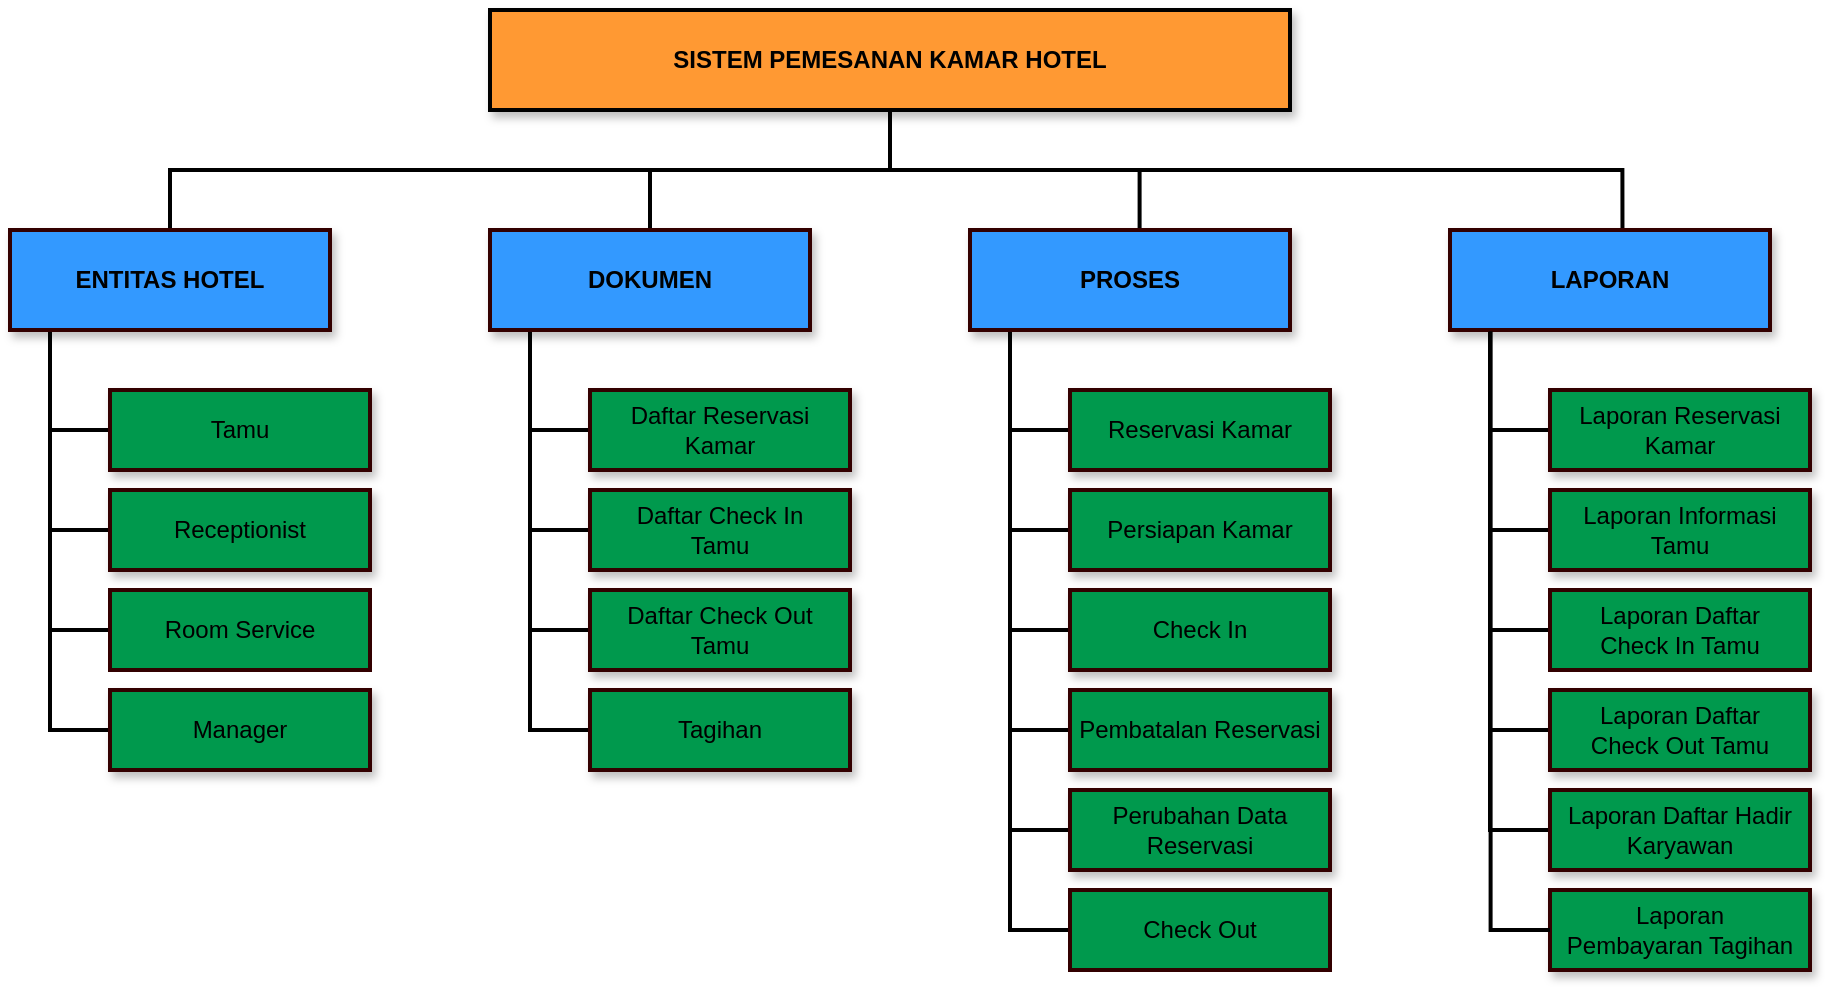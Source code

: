 <mxfile version="15.5.2" type="github" pages="7">
  <diagram id="ZrCficOF1wyF53tZasKa" name="Struktur Fungsional">
    <mxGraphModel dx="1038" dy="556" grid="1" gridSize="10" guides="1" tooltips="1" connect="1" arrows="1" fold="1" page="1" pageScale="1" pageWidth="850" pageHeight="1100" math="0" shadow="0">
      <root>
        <mxCell id="0" />
        <mxCell id="1" parent="0" />
        <mxCell id="OVLUpKgA7s6hG_SyViUj-1" style="edgeStyle=orthogonalEdgeStyle;rounded=0;orthogonalLoop=1;jettySize=auto;html=1;entryX=0.5;entryY=0;entryDx=0;entryDy=0;exitX=0.5;exitY=1;exitDx=0;exitDy=0;strokeWidth=2;shadow=0;fontFamily=Helvetica;fontStyle=0;align=center;labelBackgroundColor=none;labelBorderColor=none;verticalAlign=middle;endArrow=none;endFill=0;" parent="1" source="OVLUpKgA7s6hG_SyViUj-5" target="OVLUpKgA7s6hG_SyViUj-10" edge="1">
          <mxGeometry relative="1" as="geometry" />
        </mxCell>
        <mxCell id="OVLUpKgA7s6hG_SyViUj-2" style="edgeStyle=orthogonalEdgeStyle;rounded=0;orthogonalLoop=1;jettySize=auto;html=1;exitX=0.5;exitY=1;exitDx=0;exitDy=0;strokeWidth=2;shadow=0;fontFamily=Helvetica;fontStyle=0;align=center;labelBackgroundColor=none;labelBorderColor=none;verticalAlign=middle;endArrow=none;endFill=0;" parent="1" source="OVLUpKgA7s6hG_SyViUj-5" target="OVLUpKgA7s6hG_SyViUj-15" edge="1">
          <mxGeometry relative="1" as="geometry" />
        </mxCell>
        <mxCell id="OVLUpKgA7s6hG_SyViUj-3" style="edgeStyle=orthogonalEdgeStyle;rounded=0;orthogonalLoop=1;jettySize=auto;html=1;exitX=0.5;exitY=1;exitDx=0;exitDy=0;entryX=0.53;entryY=-0.005;entryDx=0;entryDy=0;entryPerimeter=0;strokeWidth=2;shadow=0;fontFamily=Helvetica;fontStyle=0;align=center;labelBackgroundColor=none;labelBorderColor=none;verticalAlign=middle;endArrow=none;endFill=0;" parent="1" source="OVLUpKgA7s6hG_SyViUj-5" target="OVLUpKgA7s6hG_SyViUj-22" edge="1">
          <mxGeometry relative="1" as="geometry" />
        </mxCell>
        <mxCell id="OVLUpKgA7s6hG_SyViUj-4" style="edgeStyle=orthogonalEdgeStyle;rounded=0;orthogonalLoop=1;jettySize=auto;html=1;exitX=0.5;exitY=1;exitDx=0;exitDy=0;entryX=0.539;entryY=0.023;entryDx=0;entryDy=0;entryPerimeter=0;strokeWidth=2;shadow=0;fontFamily=Helvetica;fontStyle=0;align=center;labelBackgroundColor=none;labelBorderColor=none;verticalAlign=middle;endArrow=none;endFill=0;" parent="1" source="OVLUpKgA7s6hG_SyViUj-5" target="OVLUpKgA7s6hG_SyViUj-28" edge="1">
          <mxGeometry relative="1" as="geometry" />
        </mxCell>
        <mxCell id="OVLUpKgA7s6hG_SyViUj-5" value="&lt;p&gt;&lt;font&gt;&lt;span&gt;SISTEM PEMESANAN KAMAR HOTEL&lt;/span&gt;&lt;/font&gt;&lt;/p&gt;" style="html=1;dashed=0;whitespace=wrap;fillColor=#FF9933;strokeColor=#330000;strokeWidth=2;shadow=0;fontFamily=Helvetica;fontStyle=1;align=center;labelBackgroundColor=none;labelBorderColor=none;whiteSpace=wrap;verticalAlign=middle;" parent="1" vertex="1">
          <mxGeometry x="280" y="40" width="400" height="50" as="geometry" />
        </mxCell>
        <mxCell id="OVLUpKgA7s6hG_SyViUj-6" style="edgeStyle=orthogonalEdgeStyle;rounded=0;orthogonalLoop=1;jettySize=auto;html=1;entryX=0;entryY=0.5;entryDx=0;entryDy=0;strokeWidth=2;shadow=0;fontFamily=Helvetica;fontStyle=0;align=center;labelBackgroundColor=none;labelBorderColor=none;verticalAlign=middle;endArrow=none;endFill=0;" parent="1" source="OVLUpKgA7s6hG_SyViUj-10" target="OVLUpKgA7s6hG_SyViUj-30" edge="1">
          <mxGeometry relative="1" as="geometry">
            <Array as="points">
              <mxPoint x="60" y="250" />
            </Array>
          </mxGeometry>
        </mxCell>
        <mxCell id="OVLUpKgA7s6hG_SyViUj-7" style="edgeStyle=orthogonalEdgeStyle;rounded=0;orthogonalLoop=1;jettySize=auto;html=1;entryX=0;entryY=0.5;entryDx=0;entryDy=0;strokeWidth=2;shadow=0;fontFamily=Helvetica;fontStyle=0;align=center;labelBackgroundColor=none;labelBorderColor=none;verticalAlign=middle;endArrow=none;endFill=0;" parent="1" source="OVLUpKgA7s6hG_SyViUj-10" target="OVLUpKgA7s6hG_SyViUj-29" edge="1">
          <mxGeometry relative="1" as="geometry">
            <Array as="points">
              <mxPoint x="60" y="300" />
            </Array>
          </mxGeometry>
        </mxCell>
        <mxCell id="OVLUpKgA7s6hG_SyViUj-8" style="edgeStyle=orthogonalEdgeStyle;rounded=0;orthogonalLoop=1;jettySize=auto;html=1;entryX=0;entryY=0.5;entryDx=0;entryDy=0;strokeWidth=2;shadow=0;fontFamily=Helvetica;fontStyle=0;align=center;labelBackgroundColor=none;labelBorderColor=none;verticalAlign=middle;endArrow=none;endFill=0;" parent="1" source="OVLUpKgA7s6hG_SyViUj-10" target="OVLUpKgA7s6hG_SyViUj-31" edge="1">
          <mxGeometry relative="1" as="geometry">
            <Array as="points">
              <mxPoint x="60" y="350" />
            </Array>
          </mxGeometry>
        </mxCell>
        <mxCell id="OVLUpKgA7s6hG_SyViUj-9" style="edgeStyle=orthogonalEdgeStyle;rounded=0;orthogonalLoop=1;jettySize=auto;html=1;entryX=0;entryY=0.5;entryDx=0;entryDy=0;strokeWidth=2;shadow=0;fontFamily=Helvetica;fontStyle=0;align=center;labelBackgroundColor=none;labelBorderColor=none;verticalAlign=middle;endArrow=none;endFill=0;" parent="1" source="OVLUpKgA7s6hG_SyViUj-10" target="OVLUpKgA7s6hG_SyViUj-32" edge="1">
          <mxGeometry relative="1" as="geometry">
            <Array as="points">
              <mxPoint x="60" y="400" />
            </Array>
          </mxGeometry>
        </mxCell>
        <mxCell id="OVLUpKgA7s6hG_SyViUj-10" value="ENTITAS HOTEL" style="html=1;dashed=0;whitespace=wrap;strokeColor=#330000;fillColor=#3399FF;shadow=0;glass=0;sketch=0;rounded=0;strokeWidth=2;fontFamily=Helvetica;fontStyle=1;align=center;labelBackgroundColor=none;labelBorderColor=none;whiteSpace=wrap;verticalAlign=middle;" parent="1" vertex="1">
          <mxGeometry x="40" y="150" width="160" height="50" as="geometry" />
        </mxCell>
        <mxCell id="OVLUpKgA7s6hG_SyViUj-11" style="edgeStyle=orthogonalEdgeStyle;rounded=0;orthogonalLoop=1;jettySize=auto;html=1;entryX=0;entryY=0.5;entryDx=0;entryDy=0;strokeWidth=2;shadow=0;fontFamily=Helvetica;fontStyle=0;align=center;labelBackgroundColor=none;labelBorderColor=none;verticalAlign=middle;endArrow=none;endFill=0;" parent="1" source="OVLUpKgA7s6hG_SyViUj-15" target="OVLUpKgA7s6hG_SyViUj-34" edge="1">
          <mxGeometry relative="1" as="geometry">
            <Array as="points">
              <mxPoint x="300" y="250" />
            </Array>
          </mxGeometry>
        </mxCell>
        <mxCell id="OVLUpKgA7s6hG_SyViUj-12" style="edgeStyle=orthogonalEdgeStyle;rounded=0;orthogonalLoop=1;jettySize=auto;html=1;entryX=0;entryY=0.5;entryDx=0;entryDy=0;strokeWidth=2;shadow=0;fontFamily=Helvetica;fontStyle=0;align=center;labelBackgroundColor=none;labelBorderColor=none;verticalAlign=middle;endArrow=none;endFill=0;" parent="1" source="OVLUpKgA7s6hG_SyViUj-15" target="OVLUpKgA7s6hG_SyViUj-33" edge="1">
          <mxGeometry relative="1" as="geometry">
            <Array as="points">
              <mxPoint x="300" y="300" />
            </Array>
          </mxGeometry>
        </mxCell>
        <mxCell id="OVLUpKgA7s6hG_SyViUj-13" style="edgeStyle=orthogonalEdgeStyle;rounded=0;orthogonalLoop=1;jettySize=auto;html=1;entryX=0;entryY=0.5;entryDx=0;entryDy=0;strokeWidth=2;shadow=0;fontFamily=Helvetica;fontStyle=0;align=center;labelBackgroundColor=none;labelBorderColor=none;verticalAlign=middle;endArrow=none;endFill=0;" parent="1" source="OVLUpKgA7s6hG_SyViUj-15" target="OVLUpKgA7s6hG_SyViUj-35" edge="1">
          <mxGeometry relative="1" as="geometry">
            <Array as="points">
              <mxPoint x="300" y="350" />
            </Array>
          </mxGeometry>
        </mxCell>
        <mxCell id="OVLUpKgA7s6hG_SyViUj-14" style="edgeStyle=orthogonalEdgeStyle;rounded=0;orthogonalLoop=1;jettySize=auto;html=1;entryX=0;entryY=0.5;entryDx=0;entryDy=0;strokeWidth=2;shadow=0;fontFamily=Helvetica;fontStyle=0;align=center;labelBackgroundColor=none;labelBorderColor=none;verticalAlign=middle;endArrow=none;endFill=0;" parent="1" source="OVLUpKgA7s6hG_SyViUj-15" target="OVLUpKgA7s6hG_SyViUj-36" edge="1">
          <mxGeometry relative="1" as="geometry">
            <Array as="points">
              <mxPoint x="300" y="400" />
            </Array>
          </mxGeometry>
        </mxCell>
        <mxCell id="OVLUpKgA7s6hG_SyViUj-15" value="DOKUMEN" style="html=1;dashed=0;whitespace=wrap;strokeColor=#330000;fillColor=#3399FF;strokeWidth=2;shadow=0;fontFamily=Helvetica;fontStyle=1;align=center;labelBackgroundColor=none;labelBorderColor=none;whiteSpace=wrap;verticalAlign=middle;" parent="1" vertex="1">
          <mxGeometry x="280" y="150" width="160" height="50" as="geometry" />
        </mxCell>
        <mxCell id="OVLUpKgA7s6hG_SyViUj-16" style="edgeStyle=orthogonalEdgeStyle;rounded=0;orthogonalLoop=1;jettySize=auto;html=1;entryX=0;entryY=0.5;entryDx=0;entryDy=0;strokeWidth=2;shadow=0;fontFamily=Helvetica;fontStyle=0;align=center;labelBackgroundColor=none;labelBorderColor=none;verticalAlign=middle;endArrow=none;endFill=0;" parent="1" source="OVLUpKgA7s6hG_SyViUj-22" target="OVLUpKgA7s6hG_SyViUj-38" edge="1">
          <mxGeometry relative="1" as="geometry">
            <Array as="points">
              <mxPoint x="540" y="250" />
            </Array>
          </mxGeometry>
        </mxCell>
        <mxCell id="OVLUpKgA7s6hG_SyViUj-17" style="edgeStyle=orthogonalEdgeStyle;rounded=0;orthogonalLoop=1;jettySize=auto;html=1;entryX=0;entryY=0.5;entryDx=0;entryDy=0;strokeWidth=2;shadow=0;fontFamily=Helvetica;fontStyle=0;align=center;labelBackgroundColor=none;labelBorderColor=none;verticalAlign=middle;endArrow=none;endFill=0;" parent="1" source="OVLUpKgA7s6hG_SyViUj-22" target="OVLUpKgA7s6hG_SyViUj-37" edge="1">
          <mxGeometry relative="1" as="geometry">
            <Array as="points">
              <mxPoint x="540" y="300" />
            </Array>
          </mxGeometry>
        </mxCell>
        <mxCell id="OVLUpKgA7s6hG_SyViUj-18" style="edgeStyle=orthogonalEdgeStyle;rounded=0;orthogonalLoop=1;jettySize=auto;html=1;entryX=0;entryY=0.5;entryDx=0;entryDy=0;strokeWidth=2;shadow=0;fontFamily=Helvetica;fontStyle=0;align=center;labelBackgroundColor=none;labelBorderColor=none;verticalAlign=middle;endArrow=none;endFill=0;" parent="1" source="OVLUpKgA7s6hG_SyViUj-22" target="OVLUpKgA7s6hG_SyViUj-39" edge="1">
          <mxGeometry relative="1" as="geometry">
            <Array as="points">
              <mxPoint x="540" y="350" />
            </Array>
          </mxGeometry>
        </mxCell>
        <mxCell id="OVLUpKgA7s6hG_SyViUj-19" style="edgeStyle=orthogonalEdgeStyle;rounded=0;orthogonalLoop=1;jettySize=auto;html=1;entryX=0;entryY=0.5;entryDx=0;entryDy=0;strokeWidth=2;shadow=0;fontFamily=Helvetica;fontStyle=0;align=center;labelBackgroundColor=none;labelBorderColor=none;verticalAlign=middle;endArrow=none;endFill=0;" parent="1" source="OVLUpKgA7s6hG_SyViUj-22" target="OVLUpKgA7s6hG_SyViUj-40" edge="1">
          <mxGeometry relative="1" as="geometry">
            <Array as="points">
              <mxPoint x="540" y="400" />
            </Array>
          </mxGeometry>
        </mxCell>
        <mxCell id="OVLUpKgA7s6hG_SyViUj-20" style="edgeStyle=orthogonalEdgeStyle;rounded=0;orthogonalLoop=1;jettySize=auto;html=1;entryX=0;entryY=0.5;entryDx=0;entryDy=0;strokeWidth=2;shadow=0;fontFamily=Helvetica;fontStyle=0;align=center;labelBackgroundColor=none;labelBorderColor=none;verticalAlign=middle;endArrow=none;endFill=0;" parent="1" source="OVLUpKgA7s6hG_SyViUj-22" target="OVLUpKgA7s6hG_SyViUj-41" edge="1">
          <mxGeometry relative="1" as="geometry">
            <Array as="points">
              <mxPoint x="540" y="450" />
            </Array>
          </mxGeometry>
        </mxCell>
        <mxCell id="OVLUpKgA7s6hG_SyViUj-21" style="edgeStyle=orthogonalEdgeStyle;rounded=0;orthogonalLoop=1;jettySize=auto;html=1;entryX=0;entryY=0.5;entryDx=0;entryDy=0;strokeWidth=2;shadow=0;fontFamily=Helvetica;fontStyle=0;align=center;labelBackgroundColor=none;labelBorderColor=none;verticalAlign=middle;endArrow=none;endFill=0;" parent="1" source="OVLUpKgA7s6hG_SyViUj-22" target="OVLUpKgA7s6hG_SyViUj-42" edge="1">
          <mxGeometry relative="1" as="geometry">
            <Array as="points">
              <mxPoint x="540" y="500" />
            </Array>
          </mxGeometry>
        </mxCell>
        <mxCell id="OVLUpKgA7s6hG_SyViUj-22" value="PROSES" style="html=1;dashed=0;whitespace=wrap;strokeColor=#330000;fillColor=#3399FF;strokeWidth=2;shadow=0;fontFamily=Helvetica;fontStyle=1;align=center;labelBackgroundColor=none;labelBorderColor=none;whiteSpace=wrap;verticalAlign=middle;" parent="1" vertex="1">
          <mxGeometry x="520" y="150" width="160" height="50" as="geometry" />
        </mxCell>
        <mxCell id="OVLUpKgA7s6hG_SyViUj-23" style="edgeStyle=orthogonalEdgeStyle;rounded=0;orthogonalLoop=1;jettySize=auto;html=1;entryX=0;entryY=0.5;entryDx=0;entryDy=0;strokeWidth=2;shadow=0;fontFamily=Helvetica;fontStyle=0;align=center;labelBackgroundColor=none;labelBorderColor=none;verticalAlign=middle;endArrow=none;endFill=0;" parent="1" source="OVLUpKgA7s6hG_SyViUj-28" target="OVLUpKgA7s6hG_SyViUj-44" edge="1">
          <mxGeometry relative="1" as="geometry">
            <Array as="points">
              <mxPoint x="780" y="250" />
            </Array>
          </mxGeometry>
        </mxCell>
        <mxCell id="OVLUpKgA7s6hG_SyViUj-24" style="edgeStyle=orthogonalEdgeStyle;rounded=0;orthogonalLoop=1;jettySize=auto;html=1;entryX=0;entryY=0.5;entryDx=0;entryDy=0;strokeWidth=2;shadow=0;fontFamily=Helvetica;fontStyle=0;align=center;labelBackgroundColor=none;labelBorderColor=none;verticalAlign=middle;endArrow=none;endFill=0;" parent="1" source="OVLUpKgA7s6hG_SyViUj-28" target="OVLUpKgA7s6hG_SyViUj-43" edge="1">
          <mxGeometry relative="1" as="geometry">
            <Array as="points">
              <mxPoint x="780" y="300" />
            </Array>
          </mxGeometry>
        </mxCell>
        <mxCell id="OVLUpKgA7s6hG_SyViUj-25" style="edgeStyle=orthogonalEdgeStyle;rounded=0;orthogonalLoop=1;jettySize=auto;html=1;entryX=0;entryY=0.5;entryDx=0;entryDy=0;strokeWidth=2;shadow=0;fontFamily=Helvetica;fontStyle=0;align=center;labelBackgroundColor=none;labelBorderColor=none;verticalAlign=middle;endArrow=none;endFill=0;" parent="1" source="OVLUpKgA7s6hG_SyViUj-28" target="OVLUpKgA7s6hG_SyViUj-45" edge="1">
          <mxGeometry relative="1" as="geometry">
            <Array as="points">
              <mxPoint x="780" y="350" />
            </Array>
          </mxGeometry>
        </mxCell>
        <mxCell id="OVLUpKgA7s6hG_SyViUj-26" style="edgeStyle=orthogonalEdgeStyle;rounded=0;orthogonalLoop=1;jettySize=auto;html=1;entryX=0;entryY=0.5;entryDx=0;entryDy=0;strokeWidth=2;shadow=0;fontFamily=Helvetica;fontStyle=0;align=center;labelBackgroundColor=none;labelBorderColor=none;verticalAlign=middle;endArrow=none;endFill=0;" parent="1" source="OVLUpKgA7s6hG_SyViUj-28" target="OVLUpKgA7s6hG_SyViUj-46" edge="1">
          <mxGeometry relative="1" as="geometry">
            <Array as="points">
              <mxPoint x="780" y="400" />
            </Array>
          </mxGeometry>
        </mxCell>
        <mxCell id="OVLUpKgA7s6hG_SyViUj-27" style="edgeStyle=orthogonalEdgeStyle;rounded=0;orthogonalLoop=1;jettySize=auto;html=1;entryX=0;entryY=0.5;entryDx=0;entryDy=0;strokeWidth=2;shadow=0;fontFamily=Helvetica;fontStyle=0;align=center;labelBackgroundColor=none;labelBorderColor=none;verticalAlign=middle;endArrow=none;endFill=0;" parent="1" source="OVLUpKgA7s6hG_SyViUj-28" target="OVLUpKgA7s6hG_SyViUj-47" edge="1">
          <mxGeometry relative="1" as="geometry">
            <Array as="points">
              <mxPoint x="780" y="450" />
            </Array>
          </mxGeometry>
        </mxCell>
        <mxCell id="OVLUpKgA7s6hG_SyViUj-28" value="LAPORAN" style="html=1;dashed=0;whitespace=wrap;strokeColor=#330000;fillColor=#3399FF;strokeWidth=2;shadow=0;fontFamily=Helvetica;fontStyle=1;align=center;labelBackgroundColor=none;labelBorderColor=none;whiteSpace=wrap;verticalAlign=middle;" parent="1" vertex="1">
          <mxGeometry x="760" y="150" width="160" height="50" as="geometry" />
        </mxCell>
        <mxCell id="OVLUpKgA7s6hG_SyViUj-29" value="Receptionist" style="html=1;dashed=0;whitespace=wrap;strokeColor=#330000;fillColor=#00994D;shadow=0;glass=0;sketch=0;rounded=0;strokeWidth=2;fontFamily=Helvetica;fontStyle=0;align=center;labelBackgroundColor=none;labelBorderColor=none;whiteSpace=wrap;verticalAlign=middle;" parent="1" vertex="1">
          <mxGeometry x="90" y="280" width="130" height="40" as="geometry" />
        </mxCell>
        <mxCell id="OVLUpKgA7s6hG_SyViUj-30" value="Tamu" style="html=1;dashed=0;whitespace=wrap;strokeColor=#330000;fillColor=#00994D;shadow=0;glass=0;sketch=0;rounded=0;strokeWidth=2;fontFamily=Helvetica;fontStyle=0;align=center;labelBackgroundColor=none;labelBorderColor=none;whiteSpace=wrap;verticalAlign=middle;" parent="1" vertex="1">
          <mxGeometry x="90" y="230" width="130" height="40" as="geometry" />
        </mxCell>
        <mxCell id="OVLUpKgA7s6hG_SyViUj-31" value="Room Service" style="html=1;dashed=0;whitespace=wrap;strokeColor=#330000;fillColor=#00994D;shadow=0;glass=0;sketch=0;rounded=0;strokeWidth=2;fontFamily=Helvetica;fontStyle=0;align=center;labelBackgroundColor=none;labelBorderColor=none;whiteSpace=wrap;verticalAlign=middle;" parent="1" vertex="1">
          <mxGeometry x="90" y="330" width="130" height="40" as="geometry" />
        </mxCell>
        <mxCell id="OVLUpKgA7s6hG_SyViUj-32" value="Manager" style="html=1;dashed=0;whitespace=wrap;strokeColor=#330000;fillColor=#00994D;shadow=1;glass=0;sketch=0;rounded=0;strokeWidth=2;fontFamily=Helvetica;fontStyle=0;align=center;labelBackgroundColor=none;labelBorderColor=none;whiteSpace=wrap;verticalAlign=middle;" parent="1" vertex="1">
          <mxGeometry x="90" y="380" width="130" height="40" as="geometry" />
        </mxCell>
        <mxCell id="OVLUpKgA7s6hG_SyViUj-33" value="Daftar Check In &lt;br&gt;Tamu" style="html=1;dashed=0;whitespace=wrap;strokeColor=#330000;fillColor=#00994D;shadow=0;glass=0;sketch=0;rounded=0;strokeWidth=2;fontFamily=Helvetica;fontStyle=0;align=center;labelBackgroundColor=none;labelBorderColor=none;whiteSpace=wrap;verticalAlign=middle;" parent="1" vertex="1">
          <mxGeometry x="330" y="280" width="130" height="40" as="geometry" />
        </mxCell>
        <mxCell id="OVLUpKgA7s6hG_SyViUj-34" value="Daftar Reservasi &lt;br&gt;Kamar" style="html=1;dashed=0;whitespace=wrap;strokeColor=#330000;fillColor=#00994D;shadow=0;glass=0;sketch=0;rounded=0;strokeWidth=2;fontFamily=Helvetica;fontStyle=0;align=center;labelBackgroundColor=none;labelBorderColor=none;whiteSpace=wrap;verticalAlign=middle;" parent="1" vertex="1">
          <mxGeometry x="330" y="230" width="130" height="40" as="geometry" />
        </mxCell>
        <mxCell id="OVLUpKgA7s6hG_SyViUj-35" value="Daftar Check Out &lt;br&gt;Tamu" style="html=1;dashed=0;whitespace=wrap;strokeColor=#330000;fillColor=#00994D;shadow=0;glass=0;sketch=0;rounded=0;strokeWidth=2;fontFamily=Helvetica;fontStyle=0;align=center;labelBackgroundColor=none;labelBorderColor=none;whiteSpace=wrap;verticalAlign=middle;" parent="1" vertex="1">
          <mxGeometry x="330" y="330" width="130" height="40" as="geometry" />
        </mxCell>
        <mxCell id="OVLUpKgA7s6hG_SyViUj-36" value="Tagihan" style="html=1;dashed=0;whitespace=wrap;strokeColor=#330000;fillColor=#00994D;shadow=0;glass=0;sketch=0;rounded=0;strokeWidth=2;fontFamily=Helvetica;fontStyle=0;align=center;labelBackgroundColor=none;labelBorderColor=none;whiteSpace=wrap;verticalAlign=middle;" parent="1" vertex="1">
          <mxGeometry x="330" y="380" width="130" height="40" as="geometry" />
        </mxCell>
        <mxCell id="OVLUpKgA7s6hG_SyViUj-37" value="Persiapan Kamar" style="html=1;dashed=0;whitespace=wrap;strokeColor=#330000;fillColor=#00994D;shadow=0;glass=0;sketch=0;rounded=0;strokeWidth=2;fontFamily=Helvetica;fontStyle=0;align=center;labelBackgroundColor=none;labelBorderColor=none;whiteSpace=wrap;verticalAlign=middle;" parent="1" vertex="1">
          <mxGeometry x="570" y="280" width="130" height="40" as="geometry" />
        </mxCell>
        <mxCell id="OVLUpKgA7s6hG_SyViUj-38" value="Reservasi Kamar" style="html=1;dashed=0;whitespace=wrap;strokeColor=#330000;fillColor=#00994D;shadow=0;glass=0;sketch=0;rounded=0;strokeWidth=2;fontFamily=Helvetica;fontStyle=0;align=center;labelBackgroundColor=none;labelBorderColor=none;whiteSpace=wrap;verticalAlign=middle;" parent="1" vertex="1">
          <mxGeometry x="570" y="230" width="130" height="40" as="geometry" />
        </mxCell>
        <mxCell id="OVLUpKgA7s6hG_SyViUj-39" value="Check In" style="html=1;dashed=0;whitespace=wrap;strokeColor=#330000;fillColor=#00994D;shadow=0;glass=0;sketch=0;rounded=0;strokeWidth=2;fontFamily=Helvetica;fontStyle=0;align=center;labelBackgroundColor=none;labelBorderColor=none;whiteSpace=wrap;verticalAlign=middle;" parent="1" vertex="1">
          <mxGeometry x="570" y="330" width="130" height="40" as="geometry" />
        </mxCell>
        <mxCell id="OVLUpKgA7s6hG_SyViUj-40" value="Pembatalan Reservasi" style="html=1;dashed=0;whitespace=wrap;strokeColor=#330000;fillColor=#00994D;shadow=0;glass=0;sketch=0;rounded=0;strokeWidth=2;fontFamily=Helvetica;fontStyle=0;align=center;labelBackgroundColor=none;labelBorderColor=none;whiteSpace=wrap;verticalAlign=middle;" parent="1" vertex="1">
          <mxGeometry x="570" y="380" width="130" height="40" as="geometry" />
        </mxCell>
        <mxCell id="OVLUpKgA7s6hG_SyViUj-41" value="Perubahan Data &lt;br&gt;Reservasi" style="html=1;dashed=0;whitespace=wrap;strokeColor=#330000;fillColor=#00994D;shadow=0;glass=0;sketch=0;rounded=0;strokeWidth=2;fontFamily=Helvetica;fontStyle=0;align=center;labelBackgroundColor=none;labelBorderColor=none;whiteSpace=wrap;verticalAlign=middle;" parent="1" vertex="1">
          <mxGeometry x="570" y="430" width="130" height="40" as="geometry" />
        </mxCell>
        <mxCell id="OVLUpKgA7s6hG_SyViUj-42" value="Check Out" style="html=1;dashed=0;whitespace=wrap;strokeColor=#330000;fillColor=#00994D;shadow=0;glass=0;sketch=0;rounded=0;strokeWidth=2;fontFamily=Helvetica;fontStyle=0;align=center;labelBackgroundColor=none;labelBorderColor=none;whiteSpace=wrap;verticalAlign=middle;" parent="1" vertex="1">
          <mxGeometry x="570" y="480" width="130" height="40" as="geometry" />
        </mxCell>
        <mxCell id="OVLUpKgA7s6hG_SyViUj-43" value="Laporan Informasi &lt;br&gt;Tamu" style="html=1;dashed=0;whitespace=wrap;strokeColor=#330000;fillColor=#00994D;shadow=0;glass=0;sketch=0;rounded=0;strokeWidth=2;fontFamily=Helvetica;fontStyle=0;align=center;labelBackgroundColor=none;labelBorderColor=none;whiteSpace=wrap;verticalAlign=middle;" parent="1" vertex="1">
          <mxGeometry x="810" y="280" width="130" height="40" as="geometry" />
        </mxCell>
        <mxCell id="OVLUpKgA7s6hG_SyViUj-44" value="Laporan Reservasi &lt;br&gt;Kamar" style="html=1;dashed=0;whitespace=wrap;strokeColor=#330000;fillColor=#00994D;shadow=0;glass=0;sketch=0;rounded=0;strokeWidth=2;fontFamily=Helvetica;fontStyle=0;align=center;labelBackgroundColor=none;labelBorderColor=none;whiteSpace=wrap;verticalAlign=middle;" parent="1" vertex="1">
          <mxGeometry x="810" y="230" width="130" height="40" as="geometry" />
        </mxCell>
        <mxCell id="OVLUpKgA7s6hG_SyViUj-45" value="Laporan Daftar &lt;br&gt;Check In Tamu" style="html=1;dashed=0;whitespace=wrap;strokeColor=#330000;fillColor=#00994D;shadow=0;glass=0;sketch=0;rounded=0;strokeWidth=2;fontFamily=Helvetica;fontStyle=0;align=center;labelBackgroundColor=none;labelBorderColor=none;whiteSpace=wrap;verticalAlign=middle;" parent="1" vertex="1">
          <mxGeometry x="810" y="330" width="130" height="40" as="geometry" />
        </mxCell>
        <mxCell id="OVLUpKgA7s6hG_SyViUj-46" value="Laporan Daftar &lt;br&gt;Check Out Tamu" style="html=1;dashed=0;whitespace=wrap;strokeColor=#330000;fillColor=#00994D;shadow=0;glass=0;sketch=0;rounded=0;strokeWidth=2;fontFamily=Helvetica;fontStyle=0;align=center;labelBackgroundColor=none;labelBorderColor=none;whiteSpace=wrap;verticalAlign=middle;" parent="1" vertex="1">
          <mxGeometry x="810" y="380" width="130" height="40" as="geometry" />
        </mxCell>
        <mxCell id="OVLUpKgA7s6hG_SyViUj-47" value="Laporan &lt;br&gt;Pembayaran Tagihan" style="html=1;dashed=0;whitespace=wrap;strokeColor=#330000;fillColor=#00994D;shadow=0;glass=0;sketch=0;rounded=0;strokeWidth=2;fontFamily=Helvetica;fontStyle=0;align=center;labelBackgroundColor=none;labelBorderColor=none;whiteSpace=wrap;verticalAlign=middle;" parent="1" vertex="1">
          <mxGeometry x="810" y="430" width="130" height="40" as="geometry" />
        </mxCell>
        <mxCell id="OVLUpKgA7s6hG_SyViUj-48" value="&lt;p&gt;&lt;font&gt;&lt;span&gt;SISTEM PEMESANAN KAMAR HOTEL&lt;/span&gt;&lt;/font&gt;&lt;/p&gt;" style="html=1;dashed=0;whitespace=wrap;fillColor=#FF9933;strokeColor=#330000;strokeWidth=2;shadow=0;fontFamily=Helvetica;fontStyle=1;align=center;labelBackgroundColor=none;labelBorderColor=none;whiteSpace=wrap;verticalAlign=middle;" parent="1" vertex="1">
          <mxGeometry x="280" y="40" width="400" height="50" as="geometry" />
        </mxCell>
        <mxCell id="OVLUpKgA7s6hG_SyViUj-49" value="ENTITAS HOTEL" style="html=1;dashed=0;whitespace=wrap;strokeColor=#330000;fillColor=#3399FF;shadow=0;glass=0;sketch=0;rounded=0;strokeWidth=2;fontFamily=Helvetica;fontStyle=1;align=center;labelBackgroundColor=none;labelBorderColor=none;whiteSpace=wrap;verticalAlign=middle;" parent="1" vertex="1">
          <mxGeometry x="40" y="150" width="160" height="50" as="geometry" />
        </mxCell>
        <mxCell id="OVLUpKgA7s6hG_SyViUj-50" value="DOKUMEN" style="html=1;dashed=0;whitespace=wrap;strokeColor=#330000;fillColor=#3399FF;strokeWidth=2;shadow=0;fontFamily=Helvetica;fontStyle=1;align=center;labelBackgroundColor=none;labelBorderColor=none;whiteSpace=wrap;verticalAlign=middle;" parent="1" vertex="1">
          <mxGeometry x="280" y="150" width="160" height="50" as="geometry" />
        </mxCell>
        <mxCell id="OVLUpKgA7s6hG_SyViUj-51" value="PROSES" style="html=1;dashed=0;whitespace=wrap;strokeColor=#330000;fillColor=#3399FF;strokeWidth=2;shadow=0;fontFamily=Helvetica;fontStyle=1;align=center;labelBackgroundColor=none;labelBorderColor=none;whiteSpace=wrap;verticalAlign=middle;" parent="1" vertex="1">
          <mxGeometry x="520" y="150" width="160" height="50" as="geometry" />
        </mxCell>
        <mxCell id="OVLUpKgA7s6hG_SyViUj-52" value="LAPORAN" style="html=1;dashed=0;whitespace=wrap;strokeColor=#330000;fillColor=#3399FF;strokeWidth=2;shadow=0;fontFamily=Helvetica;fontStyle=1;align=center;labelBackgroundColor=none;labelBorderColor=none;whiteSpace=wrap;verticalAlign=middle;" parent="1" vertex="1">
          <mxGeometry x="760" y="150" width="160" height="50" as="geometry" />
        </mxCell>
        <mxCell id="OVLUpKgA7s6hG_SyViUj-53" value="Laporan Reservasi &lt;br&gt;Kamar" style="html=1;dashed=0;whitespace=wrap;strokeColor=#330000;fillColor=#00994D;shadow=0;glass=0;sketch=0;rounded=0;strokeWidth=2;fontFamily=Helvetica;fontStyle=0;align=center;labelBackgroundColor=none;labelBorderColor=none;whiteSpace=wrap;verticalAlign=middle;" parent="1" vertex="1">
          <mxGeometry x="810" y="230" width="130" height="40" as="geometry" />
        </mxCell>
        <mxCell id="OVLUpKgA7s6hG_SyViUj-54" value="Laporan Informasi &lt;br&gt;Tamu" style="html=1;dashed=0;whitespace=wrap;strokeColor=#330000;fillColor=#00994D;shadow=0;glass=0;sketch=0;rounded=0;strokeWidth=2;fontFamily=Helvetica;fontStyle=0;align=center;labelBackgroundColor=none;labelBorderColor=none;whiteSpace=wrap;verticalAlign=middle;" parent="1" vertex="1">
          <mxGeometry x="810" y="280" width="130" height="40" as="geometry" />
        </mxCell>
        <mxCell id="OVLUpKgA7s6hG_SyViUj-55" value="&lt;p&gt;&lt;font&gt;&lt;span&gt;SISTEM PEMESANAN KAMAR HOTEL&lt;/span&gt;&lt;/font&gt;&lt;/p&gt;" style="html=1;dashed=0;whitespace=wrap;fillColor=#FF9933;strokeColor=#330000;strokeWidth=2;shadow=0;fontFamily=Helvetica;fontStyle=1;align=center;labelBackgroundColor=none;labelBorderColor=none;whiteSpace=wrap;verticalAlign=middle;" parent="1" vertex="1">
          <mxGeometry x="280" y="40" width="400" height="50" as="geometry" />
        </mxCell>
        <mxCell id="OVLUpKgA7s6hG_SyViUj-56" value="ENTITAS HOTEL" style="html=1;dashed=0;whitespace=wrap;strokeColor=#330000;fillColor=#3399FF;shadow=0;glass=0;sketch=0;rounded=0;strokeWidth=2;fontFamily=Helvetica;fontStyle=1;align=center;labelBackgroundColor=none;labelBorderColor=none;whiteSpace=wrap;verticalAlign=middle;" parent="1" vertex="1">
          <mxGeometry x="40" y="150" width="160" height="50" as="geometry" />
        </mxCell>
        <mxCell id="OVLUpKgA7s6hG_SyViUj-57" value="DOKUMEN" style="html=1;dashed=0;whitespace=wrap;strokeColor=#330000;fillColor=#3399FF;strokeWidth=2;shadow=0;fontFamily=Helvetica;fontStyle=1;align=center;labelBackgroundColor=none;labelBorderColor=none;whiteSpace=wrap;verticalAlign=middle;" parent="1" vertex="1">
          <mxGeometry x="280" y="150" width="160" height="50" as="geometry" />
        </mxCell>
        <mxCell id="OVLUpKgA7s6hG_SyViUj-58" value="PROSES" style="html=1;dashed=0;whitespace=wrap;strokeColor=#330000;fillColor=#3399FF;strokeWidth=2;shadow=0;fontFamily=Helvetica;fontStyle=1;align=center;labelBackgroundColor=none;labelBorderColor=none;whiteSpace=wrap;verticalAlign=middle;" parent="1" vertex="1">
          <mxGeometry x="520" y="150" width="160" height="50" as="geometry" />
        </mxCell>
        <mxCell id="OVLUpKgA7s6hG_SyViUj-59" value="LAPORAN" style="html=1;dashed=0;whitespace=wrap;strokeColor=#330000;fillColor=#3399FF;strokeWidth=2;shadow=0;fontFamily=Helvetica;fontStyle=1;align=center;labelBackgroundColor=none;labelBorderColor=none;whiteSpace=wrap;verticalAlign=middle;" parent="1" vertex="1">
          <mxGeometry x="760" y="150" width="160" height="50" as="geometry" />
        </mxCell>
        <mxCell id="OVLUpKgA7s6hG_SyViUj-60" value="Laporan Reservasi &lt;br&gt;Kamar" style="html=1;dashed=0;whitespace=wrap;strokeColor=#330000;fillColor=#00994D;shadow=0;glass=0;sketch=0;rounded=0;strokeWidth=2;fontFamily=Helvetica;fontStyle=0;align=center;labelBackgroundColor=none;labelBorderColor=none;whiteSpace=wrap;verticalAlign=middle;" parent="1" vertex="1">
          <mxGeometry x="810" y="230" width="130" height="40" as="geometry" />
        </mxCell>
        <mxCell id="OVLUpKgA7s6hG_SyViUj-61" value="Laporan Informasi &lt;br&gt;Tamu" style="html=1;dashed=0;whitespace=wrap;strokeColor=#330000;fillColor=#00994D;shadow=0;glass=0;sketch=0;rounded=0;strokeWidth=2;fontFamily=Helvetica;fontStyle=0;align=center;labelBackgroundColor=none;labelBorderColor=none;whiteSpace=wrap;verticalAlign=middle;" parent="1" vertex="1">
          <mxGeometry x="810" y="280" width="130" height="40" as="geometry" />
        </mxCell>
        <mxCell id="OVLUpKgA7s6hG_SyViUj-62" value="Laporan Daftar &lt;br&gt;Check Out Tamu" style="html=1;dashed=0;whitespace=wrap;strokeColor=#330000;fillColor=#00994D;shadow=0;glass=0;sketch=0;rounded=0;strokeWidth=2;fontFamily=Helvetica;fontStyle=0;align=center;labelBackgroundColor=none;labelBorderColor=none;whiteSpace=wrap;verticalAlign=middle;" parent="1" vertex="1">
          <mxGeometry x="810" y="380" width="130" height="40" as="geometry" />
        </mxCell>
        <mxCell id="OVLUpKgA7s6hG_SyViUj-63" value="Laporan &lt;br&gt;Pembayaran Tagihan" style="html=1;dashed=0;whitespace=wrap;strokeColor=#330000;fillColor=#00994D;shadow=0;glass=0;sketch=0;rounded=0;strokeWidth=2;fontFamily=Helvetica;fontStyle=0;align=center;labelBackgroundColor=none;labelBorderColor=none;whiteSpace=wrap;verticalAlign=middle;" parent="1" vertex="1">
          <mxGeometry x="810" y="430" width="130" height="40" as="geometry" />
        </mxCell>
        <mxCell id="OVLUpKgA7s6hG_SyViUj-64" value="Reservasi Kamar" style="html=1;dashed=0;whitespace=wrap;strokeColor=#330000;fillColor=#00994D;shadow=0;glass=0;sketch=0;rounded=0;strokeWidth=2;fontFamily=Helvetica;fontStyle=0;align=center;labelBackgroundColor=none;labelBorderColor=none;whiteSpace=wrap;verticalAlign=middle;" parent="1" vertex="1">
          <mxGeometry x="570" y="230" width="130" height="40" as="geometry" />
        </mxCell>
        <mxCell id="OVLUpKgA7s6hG_SyViUj-65" value="Persiapan Kamar" style="html=1;dashed=0;whitespace=wrap;strokeColor=#330000;fillColor=#00994D;shadow=0;glass=0;sketch=0;rounded=0;strokeWidth=2;fontFamily=Helvetica;fontStyle=0;align=center;labelBackgroundColor=none;labelBorderColor=none;whiteSpace=wrap;verticalAlign=middle;" parent="1" vertex="1">
          <mxGeometry x="570" y="280" width="130" height="40" as="geometry" />
        </mxCell>
        <mxCell id="OVLUpKgA7s6hG_SyViUj-66" value="Check In" style="html=1;dashed=0;whitespace=wrap;strokeColor=#330000;fillColor=#00994D;shadow=0;glass=0;sketch=0;rounded=0;strokeWidth=2;fontFamily=Helvetica;fontStyle=0;align=center;labelBackgroundColor=none;labelBorderColor=none;whiteSpace=wrap;verticalAlign=middle;" parent="1" vertex="1">
          <mxGeometry x="570" y="330" width="130" height="40" as="geometry" />
        </mxCell>
        <mxCell id="OVLUpKgA7s6hG_SyViUj-67" value="Pembatalan Reservasi" style="html=1;dashed=0;whitespace=wrap;strokeColor=#330000;fillColor=#00994D;shadow=0;glass=0;sketch=0;rounded=0;strokeWidth=2;fontFamily=Helvetica;fontStyle=0;align=center;labelBackgroundColor=none;labelBorderColor=none;whiteSpace=wrap;verticalAlign=middle;" parent="1" vertex="1">
          <mxGeometry x="570" y="380" width="130" height="40" as="geometry" />
        </mxCell>
        <mxCell id="OVLUpKgA7s6hG_SyViUj-68" value="Perubahan Data &lt;br&gt;Reservasi" style="html=1;dashed=0;whitespace=wrap;strokeColor=#330000;fillColor=#00994D;shadow=0;glass=0;sketch=0;rounded=0;strokeWidth=2;fontFamily=Helvetica;fontStyle=0;align=center;labelBackgroundColor=none;labelBorderColor=none;whiteSpace=wrap;verticalAlign=middle;" parent="1" vertex="1">
          <mxGeometry x="570" y="430" width="130" height="40" as="geometry" />
        </mxCell>
        <mxCell id="OVLUpKgA7s6hG_SyViUj-69" value="&lt;p&gt;&lt;font&gt;&lt;span&gt;SISTEM PEMESANAN KAMAR HOTEL&lt;/span&gt;&lt;/font&gt;&lt;/p&gt;" style="html=1;dashed=0;whitespace=wrap;fillColor=#FF9933;strokeWidth=2;shadow=1;fontFamily=Helvetica;fontStyle=1;align=center;labelBackgroundColor=none;labelBorderColor=none;whiteSpace=wrap;verticalAlign=middle;rounded=0;" parent="1" vertex="1">
          <mxGeometry x="280" y="40" width="400" height="50" as="geometry" />
        </mxCell>
        <mxCell id="OVLUpKgA7s6hG_SyViUj-70" value="ENTITAS HOTEL" style="html=1;dashed=0;whitespace=wrap;strokeColor=#330000;fillColor=#3399FF;shadow=1;glass=0;sketch=0;rounded=0;strokeWidth=2;fontFamily=Helvetica;fontStyle=1;align=center;labelBackgroundColor=none;labelBorderColor=none;whiteSpace=wrap;verticalAlign=middle;" parent="1" vertex="1">
          <mxGeometry x="40" y="150" width="160" height="50" as="geometry" />
        </mxCell>
        <mxCell id="OVLUpKgA7s6hG_SyViUj-71" value="DOKUMEN" style="html=1;dashed=0;whitespace=wrap;strokeColor=#330000;fillColor=#3399FF;strokeWidth=2;shadow=1;fontFamily=Helvetica;fontStyle=1;align=center;labelBackgroundColor=none;labelBorderColor=none;whiteSpace=wrap;verticalAlign=middle;" parent="1" vertex="1">
          <mxGeometry x="280" y="150" width="160" height="50" as="geometry" />
        </mxCell>
        <mxCell id="OVLUpKgA7s6hG_SyViUj-72" value="PROSES" style="html=1;dashed=0;whitespace=wrap;strokeColor=#330000;fillColor=#3399FF;strokeWidth=2;shadow=1;fontFamily=Helvetica;fontStyle=1;align=center;labelBackgroundColor=none;labelBorderColor=none;whiteSpace=wrap;verticalAlign=middle;" parent="1" vertex="1">
          <mxGeometry x="520" y="150" width="160" height="50" as="geometry" />
        </mxCell>
        <mxCell id="OVLUpKgA7s6hG_SyViUj-73" value="LAPORAN" style="html=1;dashed=0;whitespace=wrap;strokeColor=#330000;fillColor=#3399FF;strokeWidth=2;shadow=1;fontFamily=Helvetica;fontStyle=1;align=center;labelBackgroundColor=none;labelBorderColor=none;whiteSpace=wrap;verticalAlign=middle;" parent="1" vertex="1">
          <mxGeometry x="760" y="150" width="160" height="50" as="geometry" />
        </mxCell>
        <mxCell id="OVLUpKgA7s6hG_SyViUj-74" value="Laporan Reservasi &lt;br&gt;Kamar" style="html=1;dashed=0;whitespace=wrap;strokeColor=#330000;fillColor=#00994D;shadow=1;glass=0;sketch=0;rounded=0;strokeWidth=2;fontFamily=Helvetica;fontStyle=0;align=center;labelBackgroundColor=none;labelBorderColor=none;whiteSpace=wrap;verticalAlign=middle;" parent="1" vertex="1">
          <mxGeometry x="810" y="230" width="130" height="40" as="geometry" />
        </mxCell>
        <mxCell id="OVLUpKgA7s6hG_SyViUj-75" value="Laporan Informasi &lt;br&gt;Tamu" style="html=1;dashed=0;whitespace=wrap;strokeColor=#330000;fillColor=#00994D;shadow=1;glass=0;sketch=0;rounded=0;strokeWidth=2;fontFamily=Helvetica;fontStyle=0;align=center;labelBackgroundColor=none;labelBorderColor=none;whiteSpace=wrap;verticalAlign=middle;" parent="1" vertex="1">
          <mxGeometry x="810" y="280" width="130" height="40" as="geometry" />
        </mxCell>
        <mxCell id="OVLUpKgA7s6hG_SyViUj-76" value="Laporan Daftar &lt;br&gt;Check Out Tamu" style="html=1;dashed=0;whitespace=wrap;strokeColor=#330000;fillColor=#00994D;shadow=1;glass=0;sketch=0;rounded=0;strokeWidth=2;fontFamily=Helvetica;fontStyle=0;align=center;labelBackgroundColor=none;labelBorderColor=none;whiteSpace=wrap;verticalAlign=middle;" parent="1" vertex="1">
          <mxGeometry x="810" y="380" width="130" height="40" as="geometry" />
        </mxCell>
        <mxCell id="OVLUpKgA7s6hG_SyViUj-77" value="Laporan Daftar Hadir Karyawan" style="html=1;dashed=0;whitespace=wrap;strokeColor=#330000;fillColor=#00994D;shadow=1;glass=0;sketch=0;rounded=0;strokeWidth=2;fontFamily=Helvetica;fontStyle=0;align=center;labelBackgroundColor=none;labelBorderColor=none;whiteSpace=wrap;verticalAlign=middle;" parent="1" vertex="1">
          <mxGeometry x="810" y="430" width="130" height="40" as="geometry" />
        </mxCell>
        <mxCell id="OVLUpKgA7s6hG_SyViUj-78" value="Reservasi Kamar" style="html=1;dashed=0;whitespace=wrap;strokeColor=#330000;fillColor=#00994D;shadow=1;glass=0;sketch=0;rounded=0;strokeWidth=2;fontFamily=Helvetica;fontStyle=0;align=center;labelBackgroundColor=none;labelBorderColor=none;whiteSpace=wrap;verticalAlign=middle;" parent="1" vertex="1">
          <mxGeometry x="570" y="230" width="130" height="40" as="geometry" />
        </mxCell>
        <mxCell id="OVLUpKgA7s6hG_SyViUj-79" value="Persiapan Kamar" style="html=1;dashed=0;whitespace=wrap;strokeColor=#330000;fillColor=#00994D;shadow=1;glass=0;sketch=0;rounded=0;strokeWidth=2;fontFamily=Helvetica;fontStyle=0;align=center;labelBackgroundColor=none;labelBorderColor=none;whiteSpace=wrap;verticalAlign=middle;" parent="1" vertex="1">
          <mxGeometry x="570" y="280" width="130" height="40" as="geometry" />
        </mxCell>
        <mxCell id="OVLUpKgA7s6hG_SyViUj-80" value="Check In" style="html=1;dashed=0;whitespace=wrap;strokeColor=#330000;fillColor=#00994D;shadow=1;glass=0;sketch=0;rounded=0;strokeWidth=2;fontFamily=Helvetica;fontStyle=0;align=center;labelBackgroundColor=none;labelBorderColor=none;whiteSpace=wrap;verticalAlign=middle;" parent="1" vertex="1">
          <mxGeometry x="570" y="330" width="130" height="40" as="geometry" />
        </mxCell>
        <mxCell id="OVLUpKgA7s6hG_SyViUj-81" value="Pembatalan Reservasi" style="html=1;dashed=0;whitespace=wrap;strokeColor=#330000;fillColor=#00994D;shadow=1;glass=0;sketch=0;rounded=0;strokeWidth=2;fontFamily=Helvetica;fontStyle=0;align=center;labelBackgroundColor=none;labelBorderColor=none;whiteSpace=wrap;verticalAlign=middle;" parent="1" vertex="1">
          <mxGeometry x="570" y="380" width="130" height="40" as="geometry" />
        </mxCell>
        <mxCell id="OVLUpKgA7s6hG_SyViUj-82" value="Perubahan Data &lt;br&gt;Reservasi" style="html=1;dashed=0;whitespace=wrap;strokeColor=#330000;fillColor=#00994D;shadow=1;glass=0;sketch=0;rounded=0;strokeWidth=2;fontFamily=Helvetica;fontStyle=0;align=center;labelBackgroundColor=none;labelBorderColor=none;whiteSpace=wrap;verticalAlign=middle;" parent="1" vertex="1">
          <mxGeometry x="570" y="430" width="130" height="40" as="geometry" />
        </mxCell>
        <mxCell id="OVLUpKgA7s6hG_SyViUj-83" value="Daftar Reservasi &lt;br&gt;Kamar" style="html=1;dashed=0;whitespace=wrap;strokeColor=#330000;fillColor=#00994D;shadow=1;glass=0;sketch=0;rounded=0;strokeWidth=2;fontFamily=Helvetica;fontStyle=0;align=center;labelBackgroundColor=none;labelBorderColor=none;whiteSpace=wrap;verticalAlign=middle;" parent="1" vertex="1">
          <mxGeometry x="330" y="230" width="130" height="40" as="geometry" />
        </mxCell>
        <mxCell id="OVLUpKgA7s6hG_SyViUj-84" value="Daftar Check In &lt;br&gt;Tamu" style="html=1;dashed=0;whitespace=wrap;strokeColor=#330000;fillColor=#00994D;shadow=1;glass=0;sketch=0;rounded=0;strokeWidth=2;fontFamily=Helvetica;fontStyle=0;align=center;labelBackgroundColor=none;labelBorderColor=none;whiteSpace=wrap;verticalAlign=middle;" parent="1" vertex="1">
          <mxGeometry x="330" y="280" width="130" height="40" as="geometry" />
        </mxCell>
        <mxCell id="OVLUpKgA7s6hG_SyViUj-85" value="Daftar Check Out &lt;br&gt;Tamu" style="html=1;dashed=0;whitespace=wrap;strokeColor=#330000;fillColor=#00994D;shadow=1;glass=0;sketch=0;rounded=0;strokeWidth=2;fontFamily=Helvetica;fontStyle=0;align=center;labelBackgroundColor=none;labelBorderColor=none;whiteSpace=wrap;verticalAlign=middle;" parent="1" vertex="1">
          <mxGeometry x="330" y="330" width="130" height="40" as="geometry" />
        </mxCell>
        <mxCell id="OVLUpKgA7s6hG_SyViUj-86" value="Tagihan" style="html=1;dashed=0;whitespace=wrap;strokeColor=#330000;fillColor=#00994D;shadow=1;glass=0;sketch=0;rounded=0;strokeWidth=2;fontFamily=Helvetica;fontStyle=0;align=center;labelBackgroundColor=none;labelBorderColor=none;whiteSpace=wrap;verticalAlign=middle;" parent="1" vertex="1">
          <mxGeometry x="330" y="380" width="130" height="40" as="geometry" />
        </mxCell>
        <mxCell id="OVLUpKgA7s6hG_SyViUj-87" value="Tamu" style="html=1;dashed=0;whitespace=wrap;strokeColor=#330000;fillColor=#00994D;shadow=1;glass=0;sketch=0;rounded=0;strokeWidth=2;fontFamily=Helvetica;fontStyle=0;align=center;labelBackgroundColor=none;labelBorderColor=none;whiteSpace=wrap;verticalAlign=middle;" parent="1" vertex="1">
          <mxGeometry x="90" y="230" width="130" height="40" as="geometry" />
        </mxCell>
        <mxCell id="OVLUpKgA7s6hG_SyViUj-88" value="Receptionist" style="html=1;dashed=0;whitespace=wrap;strokeColor=#330000;fillColor=#00994D;shadow=1;glass=0;sketch=0;rounded=0;strokeWidth=2;fontFamily=Helvetica;fontStyle=0;align=center;labelBackgroundColor=none;labelBorderColor=none;whiteSpace=wrap;verticalAlign=middle;" parent="1" vertex="1">
          <mxGeometry x="90" y="280" width="130" height="40" as="geometry" />
        </mxCell>
        <mxCell id="qpNL_RNGQtDXW5kEJnG7-1" value="Laporan &lt;br&gt;Pembayaran Tagihan" style="html=1;dashed=0;whitespace=wrap;strokeColor=#330000;fillColor=#00994D;shadow=1;glass=0;sketch=0;rounded=0;strokeWidth=2;fontFamily=Helvetica;fontStyle=0;align=center;labelBackgroundColor=none;labelBorderColor=none;whiteSpace=wrap;verticalAlign=middle;" parent="1" vertex="1">
          <mxGeometry x="810" y="480" width="130" height="40" as="geometry" />
        </mxCell>
        <mxCell id="qpNL_RNGQtDXW5kEJnG7-2" style="edgeStyle=orthogonalEdgeStyle;rounded=0;orthogonalLoop=1;jettySize=auto;html=1;entryX=0;entryY=0.5;entryDx=0;entryDy=0;strokeWidth=2;shadow=0;fontFamily=Helvetica;fontStyle=0;align=center;labelBackgroundColor=none;labelBorderColor=none;verticalAlign=middle;endArrow=none;endFill=0;exitX=0.127;exitY=1.013;exitDx=0;exitDy=0;exitPerimeter=0;" parent="1" source="OVLUpKgA7s6hG_SyViUj-73" edge="1">
          <mxGeometry relative="1" as="geometry">
            <Array as="points">
              <mxPoint x="780" y="500" />
            </Array>
            <mxPoint x="780" y="250" as="sourcePoint" />
            <mxPoint x="810" y="500" as="targetPoint" />
          </mxGeometry>
        </mxCell>
      </root>
    </mxGraphModel>
  </diagram>
  <diagram id="mBmxocrug0LRe2Qbmm4y" name="DFD LVL 0 - Context Diagram">
    <mxGraphModel dx="1221" dy="654" grid="1" gridSize="10" guides="1" tooltips="1" connect="1" arrows="1" fold="1" page="1" pageScale="1" pageWidth="850" pageHeight="1100" math="0" shadow="0">
      <root>
        <mxCell id="PL-6MU_LfrIx5QaF-2BW-0" />
        <mxCell id="PL-6MU_LfrIx5QaF-2BW-1" parent="PL-6MU_LfrIx5QaF-2BW-0" />
        <mxCell id="vnOrrnXaIitohwa2QONW-0" value="SISTEM PEMESANAN &lt;br&gt;KAMAR HOTEL" style="shape=ellipse;html=1;dashed=0;whitespace=wrap;aspect=fixed;perimeter=ellipsePerimeter;whiteSpace=wrap;fontStyle=1;align=center;strokeWidth=2;shadow=1;fillColor=#3399FF;" vertex="1" parent="PL-6MU_LfrIx5QaF-2BW-1">
          <mxGeometry x="340" y="465" width="170" height="170" as="geometry" />
        </mxCell>
        <mxCell id="bua2Q0pob8DzsVj6wtq6-8" style="edgeStyle=orthogonalEdgeStyle;rounded=0;orthogonalLoop=1;jettySize=auto;html=1;exitX=0;exitY=0;exitDx=100;exitDy=32.5;exitPerimeter=0;entryX=0;entryY=0.395;entryDx=0;entryDy=0;entryPerimeter=0;fontSize=11;startArrow=classic;startFill=1;endArrow=none;endFill=0;fontStyle=1;strokeWidth=2;" edge="1" parent="PL-6MU_LfrIx5QaF-2BW-1" source="vnOrrnXaIitohwa2QONW-1" target="vnOrrnXaIitohwa2QONW-0">
          <mxGeometry relative="1" as="geometry" />
        </mxCell>
        <mxCell id="bua2Q0pob8DzsVj6wtq6-12" value="data tamu, info hotel, &lt;br&gt;info kamar, info fasilitas, &lt;br&gt;bukti reservasi" style="edgeLabel;html=1;align=center;verticalAlign=middle;resizable=0;points=[];fontSize=11;fontStyle=1;labelBackgroundColor=none;" vertex="1" connectable="0" parent="bua2Q0pob8DzsVj6wtq6-8">
          <mxGeometry x="0.102" y="2" relative="1" as="geometry">
            <mxPoint x="-10" y="-20" as="offset" />
          </mxGeometry>
        </mxCell>
        <mxCell id="bua2Q0pob8DzsVj6wtq6-9" style="edgeStyle=orthogonalEdgeStyle;rounded=0;orthogonalLoop=1;jettySize=auto;html=1;exitX=0;exitY=0;exitDx=100;exitDy=77.5;exitPerimeter=0;entryX=0.015;entryY=0.667;entryDx=0;entryDy=0;entryPerimeter=0;fontSize=11;startArrow=none;startFill=0;endArrow=classic;endFill=1;fontStyle=1;strokeWidth=2;" edge="1" parent="PL-6MU_LfrIx5QaF-2BW-1" source="vnOrrnXaIitohwa2QONW-1" target="vnOrrnXaIitohwa2QONW-0">
          <mxGeometry relative="1" as="geometry" />
        </mxCell>
        <mxCell id="bua2Q0pob8DzsVj6wtq6-10" value="nama, alamat, no. telp, &lt;br&gt;jenis reservasi, lama inap, &lt;br&gt;tanggal check in, tipe kamar, &lt;br&gt;jumlah kamar" style="edgeLabel;html=1;align=center;verticalAlign=middle;resizable=0;points=[];fontSize=11;fontStyle=1;labelBackgroundColor=none;" vertex="1" connectable="0" parent="bua2Q0pob8DzsVj6wtq6-9">
          <mxGeometry x="0.051" relative="1" as="geometry">
            <mxPoint x="-6" y="32" as="offset" />
          </mxGeometry>
        </mxCell>
        <mxCell id="vnOrrnXaIitohwa2QONW-1" value="TAMU" style="html=1;dashed=0;whitespace=wrap;shape=mxgraph.dfd.externalEntity;fontStyle=1;whiteSpace=wrap;align=center;strokeWidth=2;shadow=1;fillColor=#FF6666;" vertex="1" parent="PL-6MU_LfrIx5QaF-2BW-1">
          <mxGeometry x="40" y="500" width="100" height="100" as="geometry" />
        </mxCell>
        <mxCell id="bua2Q0pob8DzsVj6wtq6-4" style="edgeStyle=orthogonalEdgeStyle;rounded=0;orthogonalLoop=1;jettySize=auto;html=1;exitX=0;exitY=0;exitDx=0;exitDy=67.5;exitPerimeter=0;entryX=0.997;entryY=0.606;entryDx=0;entryDy=0;fontSize=11;startArrow=classic;startFill=1;endArrow=none;endFill=0;entryPerimeter=0;fontStyle=1;strokeWidth=2;" edge="1" parent="PL-6MU_LfrIx5QaF-2BW-1" source="vnOrrnXaIitohwa2QONW-3" target="vnOrrnXaIitohwa2QONW-0">
          <mxGeometry relative="1" as="geometry" />
        </mxCell>
        <mxCell id="bua2Q0pob8DzsVj6wtq6-15" value="info reservasi kamar, &lt;br&gt;info check in tamu, &lt;br&gt;info check out tamu, &lt;br&gt;info tagihan" style="edgeLabel;html=1;align=center;verticalAlign=middle;resizable=0;points=[];fontSize=11;fontStyle=1;labelBackgroundColor=none;" vertex="1" connectable="0" parent="bua2Q0pob8DzsVj6wtq6-4">
          <mxGeometry x="-0.11" y="3" relative="1" as="geometry">
            <mxPoint x="-10" y="30" as="offset" />
          </mxGeometry>
        </mxCell>
        <mxCell id="bua2Q0pob8DzsVj6wtq6-5" style="edgeStyle=orthogonalEdgeStyle;rounded=0;orthogonalLoop=1;jettySize=auto;html=1;exitX=0;exitY=0;exitDx=0;exitDy=22.5;exitPerimeter=0;entryX=0.973;entryY=0.338;entryDx=0;entryDy=0;entryPerimeter=0;fontSize=11;startArrow=none;startFill=0;endArrow=classic;endFill=1;fontStyle=1;strokeWidth=2;" edge="1" parent="PL-6MU_LfrIx5QaF-2BW-1" source="vnOrrnXaIitohwa2QONW-3" target="vnOrrnXaIitohwa2QONW-0">
          <mxGeometry relative="1" as="geometry" />
        </mxCell>
        <mxCell id="bua2Q0pob8DzsVj6wtq6-14" value="data reservasi kamar, &lt;br&gt;data check in tamu, &lt;br&gt;data check out tamu, &lt;br&gt;data tagihan" style="edgeLabel;html=1;align=center;verticalAlign=middle;resizable=0;points=[];fontSize=11;fontStyle=1;labelBackgroundColor=none;" vertex="1" connectable="0" parent="bua2Q0pob8DzsVj6wtq6-5">
          <mxGeometry x="-0.112" relative="1" as="geometry">
            <mxPoint x="-9" y="-32" as="offset" />
          </mxGeometry>
        </mxCell>
        <mxCell id="vnOrrnXaIitohwa2QONW-3" value="&amp;nbsp;&amp;nbsp; RECEPTIONIST" style="html=1;dashed=0;whitespace=wrap;shape=mxgraph.dfd.externalEntity;fontStyle=1;whiteSpace=wrap;align=center;fontSize=11;strokeWidth=2;shadow=1;fillColor=#FF6666;" vertex="1" parent="PL-6MU_LfrIx5QaF-2BW-1">
          <mxGeometry x="710" y="500" width="100" height="100" as="geometry" />
        </mxCell>
        <mxCell id="bua2Q0pob8DzsVj6wtq6-7" style="edgeStyle=orthogonalEdgeStyle;rounded=0;orthogonalLoop=1;jettySize=auto;html=1;exitX=0;exitY=0;exitDx=32.5;exitDy=100;exitPerimeter=0;entryX=0.393;entryY=0.018;entryDx=0;entryDy=0;entryPerimeter=0;fontSize=11;startArrow=none;startFill=0;endArrow=classic;endFill=1;fontStyle=1;strokeWidth=2;" edge="1" parent="PL-6MU_LfrIx5QaF-2BW-1" source="vnOrrnXaIitohwa2QONW-5" target="vnOrrnXaIitohwa2QONW-0">
          <mxGeometry relative="1" as="geometry" />
        </mxCell>
        <mxCell id="Lr1SHkKB8tQvpHgCP1WB-0" value="username, &lt;br&gt;password" style="edgeLabel;html=1;align=center;verticalAlign=middle;resizable=0;points=[];fontSize=11;fontStyle=1;labelBackgroundColor=none;" vertex="1" connectable="0" parent="bua2Q0pob8DzsVj6wtq6-7">
          <mxGeometry x="-0.199" y="3" relative="1" as="geometry">
            <mxPoint x="-36" y="14" as="offset" />
          </mxGeometry>
        </mxCell>
        <mxCell id="bua2Q0pob8DzsVj6wtq6-13" style="edgeStyle=orthogonalEdgeStyle;rounded=0;orthogonalLoop=1;jettySize=auto;html=1;exitX=0;exitY=0;exitDx=77.5;exitDy=100;exitPerimeter=0;entryX=0.66;entryY=0.029;entryDx=0;entryDy=0;entryPerimeter=0;fontSize=11;startArrow=classic;startFill=1;endArrow=none;endFill=0;fontStyle=1;strokeWidth=2;" edge="1" parent="PL-6MU_LfrIx5QaF-2BW-1" source="vnOrrnXaIitohwa2QONW-5" target="vnOrrnXaIitohwa2QONW-0">
          <mxGeometry relative="1" as="geometry" />
        </mxCell>
        <mxCell id="bua2Q0pob8DzsVj6wtq6-18" value="laporan reservasi kamar, laporan info tamu, &lt;br&gt;laporan daftar check in tamu, &lt;br&gt;laporan daftar check out tamu, &lt;br&gt;laporan daftar hadir karyawan, &lt;br&gt;laporan pembayaran tagihan&lt;br&gt; " style="edgeLabel;html=1;align=center;verticalAlign=middle;resizable=0;points=[];fontSize=11;fontStyle=1;labelBackgroundColor=none;" vertex="1" connectable="0" parent="bua2Q0pob8DzsVj6wtq6-13">
          <mxGeometry x="-0.13" y="-1" relative="1" as="geometry">
            <mxPoint x="129" y="4" as="offset" />
          </mxGeometry>
        </mxCell>
        <mxCell id="vnOrrnXaIitohwa2QONW-5" value="MANAGER" style="html=1;dashed=0;whitespace=wrap;shape=mxgraph.dfd.externalEntity;fontStyle=1;whiteSpace=wrap;align=center;strokeWidth=2;shadow=1;fillColor=#FF6666;" vertex="1" parent="PL-6MU_LfrIx5QaF-2BW-1">
          <mxGeometry x="375" y="165" width="100" height="100" as="geometry" />
        </mxCell>
        <mxCell id="bua2Q0pob8DzsVj6wtq6-2" style="edgeStyle=orthogonalEdgeStyle;rounded=0;orthogonalLoop=1;jettySize=auto;html=1;exitX=0;exitY=0;exitDx=22.5;exitDy=0;exitPerimeter=0;entryX=0.34;entryY=0.971;entryDx=0;entryDy=0;entryPerimeter=0;fontSize=11;startArrow=classic;startFill=1;endArrow=none;endFill=0;fontStyle=1;strokeWidth=2;" edge="1" parent="PL-6MU_LfrIx5QaF-2BW-1" source="vnOrrnXaIitohwa2QONW-7" target="vnOrrnXaIitohwa2QONW-0">
          <mxGeometry relative="1" as="geometry" />
        </mxCell>
        <mxCell id="bua2Q0pob8DzsVj6wtq6-17" value="info reservasi kamar, &lt;br&gt;info check in tamu, &lt;br&gt;info check out tamu" style="edgeLabel;html=1;align=center;verticalAlign=middle;resizable=0;points=[];fontSize=11;fontStyle=1;labelBackgroundColor=none;" vertex="1" connectable="0" parent="bua2Q0pob8DzsVj6wtq6-2">
          <mxGeometry x="0.102" y="1" relative="1" as="geometry">
            <mxPoint x="-67" y="8" as="offset" />
          </mxGeometry>
        </mxCell>
        <mxCell id="bua2Q0pob8DzsVj6wtq6-3" style="edgeStyle=orthogonalEdgeStyle;rounded=0;orthogonalLoop=1;jettySize=auto;html=1;exitX=0;exitY=0;exitDx=67.5;exitDy=0;exitPerimeter=0;fontSize=11;startArrow=none;startFill=0;endArrow=classic;endFill=1;fontStyle=1;strokeWidth=2;" edge="1" parent="PL-6MU_LfrIx5QaF-2BW-1" source="vnOrrnXaIitohwa2QONW-7" target="vnOrrnXaIitohwa2QONW-0">
          <mxGeometry relative="1" as="geometry">
            <mxPoint x="443" y="640" as="targetPoint" />
            <Array as="points">
              <mxPoint x="442" y="710" />
              <mxPoint x="442" y="710" />
            </Array>
          </mxGeometry>
        </mxCell>
        <mxCell id="bua2Q0pob8DzsVj6wtq6-16" value="data pembelian produk hotel, &lt;br&gt;data fasilitas hotel yang hilang, &lt;br&gt;data barang tamu yang tertinggal" style="edgeLabel;html=1;align=center;verticalAlign=middle;resizable=0;points=[];fontSize=11;fontStyle=1;labelBackgroundColor=none;" vertex="1" connectable="0" parent="bua2Q0pob8DzsVj6wtq6-3">
          <mxGeometry x="-0.097" y="-2" relative="1" as="geometry">
            <mxPoint x="95" y="-14" as="offset" />
          </mxGeometry>
        </mxCell>
        <mxCell id="vnOrrnXaIitohwa2QONW-7" value="ROOM &lt;br&gt;SERVICE" style="html=1;dashed=0;whitespace=wrap;shape=mxgraph.dfd.externalEntity;fontStyle=1;whiteSpace=wrap;align=center;strokeWidth=2;shadow=1;fillColor=#FF6666;" vertex="1" parent="PL-6MU_LfrIx5QaF-2BW-1">
          <mxGeometry x="375" y="835" width="100" height="100" as="geometry" />
        </mxCell>
      </root>
    </mxGraphModel>
  </diagram>
  <diagram id="DfQs1ru_qiTN3-beOKii" name="DFD LVL 1">
    <mxGraphModel dx="2076" dy="1112" grid="1" gridSize="10" guides="1" tooltips="1" connect="1" arrows="1" fold="1" page="1" pageScale="1" pageWidth="850" pageHeight="1100" math="0" shadow="0">
      <root>
        <mxCell id="p9Lg9hMoXTt5JNPYrgv3-0" />
        <mxCell id="p9Lg9hMoXTt5JNPYrgv3-1" parent="p9Lg9hMoXTt5JNPYrgv3-0" />
        <mxCell id="E5mQUh2ZspJ6Xsc1hd50-70" style="edgeStyle=orthogonalEdgeStyle;rounded=0;orthogonalLoop=1;jettySize=auto;html=1;exitX=0.017;exitY=0.641;exitDx=0;exitDy=0;entryX=0.567;entryY=0.003;entryDx=0;entryDy=0;entryPerimeter=0;fontFamily=Helvetica;fontSize=10;startArrow=classic;startFill=1;endArrow=none;endFill=0;strokeWidth=2;exitPerimeter=0;" parent="p9Lg9hMoXTt5JNPYrgv3-1" source="sYSr1eRBodRrOE73trEK-138" target="E5mQUh2ZspJ6Xsc1hd50-24" edge="1">
          <mxGeometry relative="1" as="geometry">
            <Array as="points">
              <mxPoint x="139" y="290" />
            </Array>
          </mxGeometry>
        </mxCell>
        <mxCell id="MHSXpm-EniEWhMTULBKz-32" value="data manager, data receptionist, &lt;br&gt;data room service, data tamu, &lt;br style=&quot;font-size: 14px&quot;&gt;data hotel, data fasilitas" style="edgeLabel;html=1;align=center;verticalAlign=middle;resizable=0;points=[];fontSize=14;fontFamily=Helvetica;labelBackgroundColor=none;" parent="E5mQUh2ZspJ6Xsc1hd50-70" vertex="1" connectable="0">
          <mxGeometry x="-0.597" y="-4" relative="1" as="geometry">
            <mxPoint x="3" y="34" as="offset" />
          </mxGeometry>
        </mxCell>
        <mxCell id="E5mQUh2ZspJ6Xsc1hd50-72" style="edgeStyle=orthogonalEdgeStyle;rounded=0;orthogonalLoop=1;jettySize=auto;html=1;fontFamily=Helvetica;fontSize=10;startArrow=none;startFill=0;endArrow=classic;endFill=1;strokeWidth=2;exitX=0.011;exitY=0.389;exitDx=0;exitDy=0;exitPerimeter=0;entryX=0.372;entryY=-0.007;entryDx=0;entryDy=0;entryPerimeter=0;" parent="p9Lg9hMoXTt5JNPYrgv3-1" source="sYSr1eRBodRrOE73trEK-138" target="E5mQUh2ZspJ6Xsc1hd50-24" edge="1">
          <mxGeometry relative="1" as="geometry">
            <mxPoint x="103" y="1550" as="targetPoint" />
            <Array as="points">
              <mxPoint x="102" y="239" />
            </Array>
          </mxGeometry>
        </mxCell>
        <mxCell id="MHSXpm-EniEWhMTULBKz-31" value="username, password" style="edgeLabel;html=1;align=center;verticalAlign=middle;resizable=0;points=[];fontSize=14;fontFamily=Helvetica;labelBackgroundColor=none;" parent="E5mQUh2ZspJ6Xsc1hd50-72" vertex="1" connectable="0">
          <mxGeometry x="-0.637" y="-1" relative="1" as="geometry">
            <mxPoint x="-15" y="-18" as="offset" />
          </mxGeometry>
        </mxCell>
        <mxCell id="sYSr1eRBodRrOE73trEK-138" value="1.0&lt;br style=&quot;font-size: 18px&quot;&gt;Olah Data &lt;br&gt;Entitas Hotel" style="shape=ellipse;html=1;dashed=0;whitespace=wrap;aspect=fixed;perimeter=ellipsePerimeter;shadow=1;labelBackgroundColor=none;fontFamily=Helvetica;fontSize=18;strokeWidth=2;fillColor=#3399FF;align=center;fontStyle=1" parent="p9Lg9hMoXTt5JNPYrgv3-1" vertex="1">
          <mxGeometry x="703.75" y="160" width="202.5" height="202.5" as="geometry" />
        </mxCell>
        <mxCell id="E5mQUh2ZspJ6Xsc1hd50-20" style="edgeStyle=orthogonalEdgeStyle;rounded=0;orthogonalLoop=1;jettySize=auto;html=1;entryX=0;entryY=0.25;entryDx=0;entryDy=0;fontFamily=Helvetica;fontSize=18;startArrow=classic;startFill=1;endArrow=none;endFill=0;strokeWidth=2;exitX=0.653;exitY=0.979;exitDx=0;exitDy=0;exitPerimeter=0;" parent="p9Lg9hMoXTt5JNPYrgv3-1" source="sYSr1eRBodRrOE73trEK-140" target="WEyzEr4iMu-zOe_xfgV5-3" edge="1">
          <mxGeometry relative="1" as="geometry">
            <Array as="points">
              <mxPoint x="596" y="862.76" />
            </Array>
          </mxGeometry>
        </mxCell>
        <mxCell id="E5mQUh2ZspJ6Xsc1hd50-56" value="kode tagihan" style="edgeLabel;html=1;align=center;verticalAlign=middle;resizable=0;points=[];fontSize=14;fontFamily=Helvetica;fontStyle=0;labelBackgroundColor=none;" parent="E5mQUh2ZspJ6Xsc1hd50-20" vertex="1" connectable="0">
          <mxGeometry x="0.025" relative="1" as="geometry">
            <mxPoint y="-10" as="offset" />
          </mxGeometry>
        </mxCell>
        <mxCell id="sYSr1eRBodRrOE73trEK-140" value="2.0&lt;br style=&quot;font-size: 18px&quot;&gt;Olah Data &lt;br&gt;Dokumen" style="shape=ellipse;html=1;dashed=0;whitespace=wrap;aspect=fixed;perimeter=ellipsePerimeter;shadow=1;labelBackgroundColor=none;fontFamily=Helvetica;fontSize=18;strokeWidth=2;fillColor=#3399FF;align=center;fontStyle=1" parent="p9Lg9hMoXTt5JNPYrgv3-1" vertex="1">
          <mxGeometry x="463.75" y="650.01" width="202.5" height="202.5" as="geometry" />
        </mxCell>
        <mxCell id="E5mQUh2ZspJ6Xsc1hd50-81" style="edgeStyle=orthogonalEdgeStyle;rounded=0;orthogonalLoop=1;jettySize=auto;html=1;fontFamily=Helvetica;fontSize=10;startArrow=classic;startFill=1;endArrow=none;endFill=0;strokeWidth=2;" parent="p9Lg9hMoXTt5JNPYrgv3-1" source="sYSr1eRBodRrOE73trEK-142" target="E5mQUh2ZspJ6Xsc1hd50-24" edge="1">
          <mxGeometry relative="1" as="geometry" />
        </mxCell>
        <mxCell id="Z6kYqVf5zbDy2IzwC7V6-3" value="laporan reservasi kamar, laporan daftar check in tamu, &lt;br style=&quot;font-size: 14px;&quot;&gt;laporan daftar check out tamu, laporan daftar hadir karyawan, &lt;br style=&quot;font-size: 14px;&quot;&gt;laporan pembayaran tagihan" style="edgeLabel;html=1;align=center;verticalAlign=middle;resizable=0;points=[];fontSize=14;fontFamily=Helvetica;labelBackgroundColor=none;" parent="E5mQUh2ZspJ6Xsc1hd50-81" vertex="1" connectable="0">
          <mxGeometry x="0.246" relative="1" as="geometry">
            <mxPoint x="200" y="-80" as="offset" />
          </mxGeometry>
        </mxCell>
        <mxCell id="sYSr1eRBodRrOE73trEK-142" value="4.0&lt;br style=&quot;font-size: 18px&quot;&gt;Pembuatan &lt;br&gt;Laporan" style="shape=ellipse;html=1;dashed=0;whitespace=wrap;aspect=fixed;perimeter=ellipsePerimeter;shadow=1;labelBackgroundColor=none;fontFamily=Helvetica;fontSize=18;strokeWidth=2;fillColor=#3399FF;align=center;fontStyle=1" parent="p9Lg9hMoXTt5JNPYrgv3-1" vertex="1">
          <mxGeometry x="430" y="1860" width="202.5" height="202.5" as="geometry" />
        </mxCell>
        <mxCell id="E5mQUh2ZspJ6Xsc1hd50-75" style="edgeStyle=orthogonalEdgeStyle;rounded=0;orthogonalLoop=1;jettySize=auto;html=1;exitX=0.645;exitY=1.004;exitDx=0;exitDy=0;exitPerimeter=0;fontFamily=Helvetica;fontSize=10;startArrow=none;startFill=0;endArrow=classic;endFill=1;strokeWidth=2;entryX=0.377;entryY=0.014;entryDx=0;entryDy=0;entryPerimeter=0;" parent="p9Lg9hMoXTt5JNPYrgv3-1" source="8_obrs78-3Bdc-2LVkVQ-5" target="sYSr1eRBodRrOE73trEK-140" edge="1">
          <mxGeometry relative="1" as="geometry">
            <mxPoint x="557.4" y="650" as="targetPoint" />
            <Array as="points">
              <mxPoint x="540" y="596" />
              <mxPoint x="540" y="596" />
              <mxPoint x="540" y="650" />
            </Array>
          </mxGeometry>
        </mxCell>
        <mxCell id="WtKDN64-xirnHi8TaBy--3" value="&lt;div&gt;nama , alamat, no. telp, &lt;br&gt;&lt;/div&gt;&lt;div&gt;jenis reservasi, lama inap, tanggal check in, &lt;/div&gt;tipe kamar, jumlah kamar" style="edgeLabel;html=1;align=center;verticalAlign=middle;resizable=0;points=[];fontSize=14;fontFamily=Helvetica;labelBackgroundColor=none;" parent="E5mQUh2ZspJ6Xsc1hd50-75" vertex="1" connectable="0">
          <mxGeometry x="-0.093" y="1" relative="1" as="geometry">
            <mxPoint x="139" y="-17" as="offset" />
          </mxGeometry>
        </mxCell>
        <mxCell id="E5mQUh2ZspJ6Xsc1hd50-76" style="edgeStyle=orthogonalEdgeStyle;rounded=0;orthogonalLoop=1;jettySize=auto;html=1;exitX=0.428;exitY=1.004;exitDx=0;exitDy=0;exitPerimeter=0;entryX=0.23;entryY=0.077;entryDx=0;entryDy=0;fontFamily=Helvetica;fontSize=10;startArrow=classic;startFill=1;endArrow=none;endFill=0;strokeWidth=2;entryPerimeter=0;" parent="p9Lg9hMoXTt5JNPYrgv3-1" source="8_obrs78-3Bdc-2LVkVQ-5" target="sYSr1eRBodRrOE73trEK-140" edge="1">
          <mxGeometry relative="1" as="geometry" />
        </mxCell>
        <mxCell id="WtKDN64-xirnHi8TaBy--4" value="bukti &lt;br style=&quot;font-size: 14px;&quot;&gt;reservasi" style="edgeLabel;html=1;align=center;verticalAlign=middle;resizable=0;points=[];fontSize=14;fontFamily=Helvetica;labelBackgroundColor=none;" parent="E5mQUh2ZspJ6Xsc1hd50-76" vertex="1" connectable="0">
          <mxGeometry x="0.024" y="1" relative="1" as="geometry">
            <mxPoint x="-41" y="-23" as="offset" />
          </mxGeometry>
        </mxCell>
        <mxCell id="8_obrs78-3Bdc-2LVkVQ-5" value="Tamu" style="html=1;dashed=0;whitespace=wrap;shape=mxgraph.dfd.externalEntity;shadow=1;labelBackgroundColor=none;fontFamily=Helvetica;fontSize=18;strokeWidth=2;fillColor=#FF6666;align=center;whiteSpace=wrap;" parent="p9Lg9hMoXTt5JNPYrgv3-1" vertex="1">
          <mxGeometry x="450" y="362.5" width="140" height="132.5" as="geometry" />
        </mxCell>
        <mxCell id="E5mQUh2ZspJ6Xsc1hd50-1" style="edgeStyle=orthogonalEdgeStyle;rounded=0;orthogonalLoop=1;jettySize=auto;html=1;exitX=0;exitY=0.25;exitDx=0;exitDy=0;entryX=0.5;entryY=0;entryDx=0;entryDy=0;fontFamily=Helvetica;fontSize=18;startArrow=none;startFill=0;endArrow=classic;endFill=1;strokeWidth=2;" parent="p9Lg9hMoXTt5JNPYrgv3-1" source="WEyzEr4iMu-zOe_xfgV5-0" target="sYSr1eRBodRrOE73trEK-138" edge="1">
          <mxGeometry relative="1" as="geometry" />
        </mxCell>
        <mxCell id="E5mQUh2ZspJ6Xsc1hd50-41" value="username, password" style="edgeLabel;html=1;align=center;verticalAlign=middle;resizable=0;points=[];fontSize=14;fontFamily=Helvetica;labelBackgroundColor=none;" parent="E5mQUh2ZspJ6Xsc1hd50-1" vertex="1" connectable="0">
          <mxGeometry x="-0.043" y="1" relative="1" as="geometry">
            <mxPoint x="8" y="-11" as="offset" />
          </mxGeometry>
        </mxCell>
        <mxCell id="E5mQUh2ZspJ6Xsc1hd50-2" style="edgeStyle=orthogonalEdgeStyle;rounded=0;orthogonalLoop=1;jettySize=auto;html=1;exitX=0;exitY=0.75;exitDx=0;exitDy=0;entryX=0.607;entryY=0.009;entryDx=0;entryDy=0;entryPerimeter=0;fontFamily=Helvetica;fontSize=18;startArrow=classic;startFill=1;endArrow=none;endFill=0;strokeWidth=2;" parent="p9Lg9hMoXTt5JNPYrgv3-1" source="WEyzEr4iMu-zOe_xfgV5-0" target="sYSr1eRBodRrOE73trEK-138" edge="1">
          <mxGeometry relative="1" as="geometry">
            <Array as="points">
              <mxPoint x="827" y="150" />
            </Array>
          </mxGeometry>
        </mxCell>
        <mxCell id="E5mQUh2ZspJ6Xsc1hd50-43" value="data manager" style="edgeLabel;html=1;align=center;verticalAlign=middle;resizable=0;points=[];fontSize=14;fontFamily=Helvetica;labelBackgroundColor=none;" parent="E5mQUh2ZspJ6Xsc1hd50-2" vertex="1" connectable="0">
          <mxGeometry x="0.12" y="1" relative="1" as="geometry">
            <mxPoint x="23" y="9" as="offset" />
          </mxGeometry>
        </mxCell>
        <mxCell id="WEyzEr4iMu-zOe_xfgV5-0" value="Manager" style="html=1;dashed=0;whitespace=wrap;shape=partialRectangle;right=0;shadow=1;labelBackgroundColor=none;fontFamily=Helvetica;fontSize=18;strokeWidth=2;fillColor=#FF9933;align=center;" parent="p9Lg9hMoXTt5JNPYrgv3-1" vertex="1">
          <mxGeometry x="1115" y="120" width="160" height="40" as="geometry" />
        </mxCell>
        <mxCell id="E5mQUh2ZspJ6Xsc1hd50-3" style="edgeStyle=orthogonalEdgeStyle;rounded=0;orthogonalLoop=1;jettySize=auto;html=1;exitX=0;exitY=0.25;exitDx=0;exitDy=0;entryX=0.931;entryY=0.249;entryDx=0;entryDy=0;entryPerimeter=0;fontFamily=Helvetica;fontSize=18;startArrow=none;startFill=0;endArrow=classic;endFill=1;strokeWidth=2;" parent="p9Lg9hMoXTt5JNPYrgv3-1" source="WEyzEr4iMu-zOe_xfgV5-1" target="sYSr1eRBodRrOE73trEK-138" edge="1">
          <mxGeometry relative="1" as="geometry" />
        </mxCell>
        <mxCell id="E5mQUh2ZspJ6Xsc1hd50-44" value="username, password" style="edgeLabel;html=1;align=center;verticalAlign=middle;resizable=0;points=[];fontSize=14;fontFamily=Helvetica;labelBackgroundColor=none;" parent="E5mQUh2ZspJ6Xsc1hd50-3" vertex="1" connectable="0">
          <mxGeometry x="0.147" relative="1" as="geometry">
            <mxPoint x="13" y="-10" as="offset" />
          </mxGeometry>
        </mxCell>
        <mxCell id="E5mQUh2ZspJ6Xsc1hd50-4" style="edgeStyle=orthogonalEdgeStyle;rounded=0;orthogonalLoop=1;jettySize=auto;html=1;exitX=0;exitY=0.75;exitDx=0;exitDy=0;entryX=0.978;entryY=0.344;entryDx=0;entryDy=0;entryPerimeter=0;fontFamily=Helvetica;fontSize=18;startArrow=classic;startFill=1;endArrow=none;endFill=0;strokeWidth=2;" parent="p9Lg9hMoXTt5JNPYrgv3-1" source="WEyzEr4iMu-zOe_xfgV5-1" target="sYSr1eRBodRrOE73trEK-138" edge="1">
          <mxGeometry relative="1" as="geometry" />
        </mxCell>
        <mxCell id="E5mQUh2ZspJ6Xsc1hd50-45" value="data receptionist" style="edgeLabel;html=1;align=center;verticalAlign=middle;resizable=0;points=[];fontSize=14;fontFamily=Helvetica;labelBackgroundColor=none;" parent="E5mQUh2ZspJ6Xsc1hd50-4" vertex="1" connectable="0">
          <mxGeometry x="0.108" y="2" relative="1" as="geometry">
            <mxPoint y="8" as="offset" />
          </mxGeometry>
        </mxCell>
        <mxCell id="MPGUsqclYAlUC2dlrb8G-0" style="edgeStyle=orthogonalEdgeStyle;rounded=0;orthogonalLoop=1;jettySize=auto;html=1;entryX=0.823;entryY=0.901;entryDx=0;entryDy=0;fontFamily=Helvetica;fontSize=10;startArrow=none;startFill=0;endArrow=classic;endFill=1;strokeWidth=2;exitX=1;exitY=0.5;exitDx=0;exitDy=0;entryPerimeter=0;" parent="p9Lg9hMoXTt5JNPYrgv3-1" source="WEyzEr4iMu-zOe_xfgV5-1" target="sYSr1eRBodRrOE73trEK-142" edge="1">
          <mxGeometry relative="1" as="geometry">
            <Array as="points">
              <mxPoint x="1660" y="220" />
              <mxPoint x="1660" y="2042" />
            </Array>
          </mxGeometry>
        </mxCell>
        <mxCell id="MHSXpm-EniEWhMTULBKz-33" value="kode resepsionis" style="edgeLabel;html=1;align=center;verticalAlign=middle;resizable=0;points=[];fontSize=14;fontFamily=Verdana;" parent="MPGUsqclYAlUC2dlrb8G-0" vertex="1" connectable="0">
          <mxGeometry x="-0.865" y="2" relative="1" as="geometry">
            <mxPoint x="-25" y="-18" as="offset" />
          </mxGeometry>
        </mxCell>
        <mxCell id="WEyzEr4iMu-zOe_xfgV5-1" value="Receptionist" style="html=1;dashed=0;whitespace=wrap;shape=partialRectangle;right=0;shadow=1;labelBackgroundColor=none;fontFamily=Helvetica;fontSize=18;strokeWidth=2;fillColor=#FF9933;align=center;" parent="p9Lg9hMoXTt5JNPYrgv3-1" vertex="1">
          <mxGeometry x="1115" y="200" width="160" height="40" as="geometry" />
        </mxCell>
        <mxCell id="E5mQUh2ZspJ6Xsc1hd50-5" style="edgeStyle=orthogonalEdgeStyle;rounded=0;orthogonalLoop=1;jettySize=auto;html=1;exitX=0;exitY=0.25;exitDx=0;exitDy=0;fontFamily=Helvetica;fontSize=18;startArrow=classic;startFill=1;endArrow=none;endFill=0;strokeWidth=2;" parent="p9Lg9hMoXTt5JNPYrgv3-1" source="WEyzEr4iMu-zOe_xfgV5-2" target="sYSr1eRBodRrOE73trEK-138" edge="1">
          <mxGeometry relative="1" as="geometry">
            <Array as="points">
              <mxPoint x="960" y="291" />
              <mxPoint x="960" y="291" />
            </Array>
          </mxGeometry>
        </mxCell>
        <mxCell id="E5mQUh2ZspJ6Xsc1hd50-46" value="username, password" style="edgeLabel;html=1;align=center;verticalAlign=middle;resizable=0;points=[];fontSize=14;fontFamily=Helvetica;labelBackgroundColor=none;" parent="E5mQUh2ZspJ6Xsc1hd50-5" vertex="1" connectable="0">
          <mxGeometry x="0.067" y="1" relative="1" as="geometry">
            <mxPoint y="-11" as="offset" />
          </mxGeometry>
        </mxCell>
        <mxCell id="E5mQUh2ZspJ6Xsc1hd50-6" style="edgeStyle=orthogonalEdgeStyle;rounded=0;orthogonalLoop=1;jettySize=auto;html=1;exitX=0;exitY=0.75;exitDx=0;exitDy=0;entryX=0.939;entryY=0.743;entryDx=0;entryDy=0;entryPerimeter=0;fontFamily=Helvetica;fontSize=18;startArrow=none;startFill=0;endArrow=classic;endFill=1;strokeWidth=2;" parent="p9Lg9hMoXTt5JNPYrgv3-1" source="WEyzEr4iMu-zOe_xfgV5-2" target="sYSr1eRBodRrOE73trEK-138" edge="1">
          <mxGeometry relative="1" as="geometry" />
        </mxCell>
        <mxCell id="E5mQUh2ZspJ6Xsc1hd50-47" value="data room service" style="edgeLabel;html=1;align=center;verticalAlign=middle;resizable=0;points=[];fontSize=14;fontFamily=Helvetica;labelBackgroundColor=none;" parent="E5mQUh2ZspJ6Xsc1hd50-6" vertex="1" connectable="0">
          <mxGeometry x="0.007" y="3" relative="1" as="geometry">
            <mxPoint y="8" as="offset" />
          </mxGeometry>
        </mxCell>
        <mxCell id="MPGUsqclYAlUC2dlrb8G-1" style="edgeStyle=orthogonalEdgeStyle;rounded=0;orthogonalLoop=1;jettySize=auto;html=1;entryX=0.933;entryY=0.773;entryDx=0;entryDy=0;fontFamily=Helvetica;fontSize=10;startArrow=none;startFill=0;endArrow=classic;endFill=1;strokeWidth=2;exitX=1;exitY=0.5;exitDx=0;exitDy=0;entryPerimeter=0;" parent="p9Lg9hMoXTt5JNPYrgv3-1" source="WEyzEr4iMu-zOe_xfgV5-2" target="sYSr1eRBodRrOE73trEK-142" edge="1">
          <mxGeometry relative="1" as="geometry">
            <Array as="points">
              <mxPoint x="1630" y="301" />
              <mxPoint x="1630" y="2016" />
            </Array>
          </mxGeometry>
        </mxCell>
        <mxCell id="MHSXpm-EniEWhMTULBKz-34" value="kode room service" style="edgeLabel;html=1;align=center;verticalAlign=middle;resizable=0;points=[];fontSize=14;fontFamily=Verdana;" parent="MPGUsqclYAlUC2dlrb8G-1" vertex="1" connectable="0">
          <mxGeometry x="-0.874" y="-4" relative="1" as="geometry">
            <mxPoint y="-24" as="offset" />
          </mxGeometry>
        </mxCell>
        <mxCell id="WEyzEr4iMu-zOe_xfgV5-2" value="Room Service" style="html=1;dashed=0;whitespace=wrap;shape=partialRectangle;right=0;shadow=1;labelBackgroundColor=none;fontFamily=Helvetica;fontSize=18;strokeWidth=2;fillColor=#FF9933;align=center;" parent="p9Lg9hMoXTt5JNPYrgv3-1" vertex="1">
          <mxGeometry x="1115" y="281.25" width="160" height="40" as="geometry" />
        </mxCell>
        <mxCell id="E5mQUh2ZspJ6Xsc1hd50-21" style="edgeStyle=orthogonalEdgeStyle;rounded=0;orthogonalLoop=1;jettySize=auto;html=1;exitX=0;exitY=0.75;exitDx=0;exitDy=0;entryX=0.5;entryY=1;entryDx=0;entryDy=0;fontFamily=Helvetica;fontSize=18;startArrow=classic;startFill=1;endArrow=none;endFill=0;strokeWidth=2;" parent="p9Lg9hMoXTt5JNPYrgv3-1" source="WEyzEr4iMu-zOe_xfgV5-3" target="sYSr1eRBodRrOE73trEK-140" edge="1">
          <mxGeometry relative="1" as="geometry" />
        </mxCell>
        <mxCell id="E5mQUh2ZspJ6Xsc1hd50-57" value="data pembayaran tagihan" style="edgeLabel;html=1;align=center;verticalAlign=middle;resizable=0;points=[];fontSize=14;fontFamily=Helvetica;fontStyle=0;labelBackgroundColor=none;" parent="E5mQUh2ZspJ6Xsc1hd50-21" vertex="1" connectable="0">
          <mxGeometry x="-0.014" relative="1" as="geometry">
            <mxPoint y="10" as="offset" />
          </mxGeometry>
        </mxCell>
        <mxCell id="WtKDN64-xirnHi8TaBy--2" style="edgeStyle=orthogonalEdgeStyle;rounded=0;orthogonalLoop=1;jettySize=auto;html=1;entryX=0.98;entryY=0.333;entryDx=0;entryDy=0;fontFamily=Helvetica;fontSize=10;startArrow=none;startFill=0;endArrow=classic;endFill=1;strokeWidth=2;exitX=1;exitY=0.5;exitDx=0;exitDy=0;entryPerimeter=0;" parent="p9Lg9hMoXTt5JNPYrgv3-1" source="WEyzEr4iMu-zOe_xfgV5-3" target="sYSr1eRBodRrOE73trEK-142" edge="1">
          <mxGeometry relative="1" as="geometry">
            <Array as="points">
              <mxPoint x="1460" y="872" />
              <mxPoint x="1460" y="1927" />
            </Array>
          </mxGeometry>
        </mxCell>
        <mxCell id="MHSXpm-EniEWhMTULBKz-38" value="kode tagihan" style="edgeLabel;html=1;align=center;verticalAlign=middle;resizable=0;points=[];fontSize=14;fontFamily=Verdana;" parent="WtKDN64-xirnHi8TaBy--2" vertex="1" connectable="0">
          <mxGeometry x="-0.78" y="-3" relative="1" as="geometry">
            <mxPoint x="5" y="-23" as="offset" />
          </mxGeometry>
        </mxCell>
        <mxCell id="WEyzEr4iMu-zOe_xfgV5-3" value="Tagihan" style="html=1;dashed=0;whitespace=wrap;shape=partialRectangle;right=0;shadow=1;labelBackgroundColor=none;fontFamily=Helvetica;fontSize=18;strokeWidth=2;fillColor=#FF9933;align=center;" parent="p9Lg9hMoXTt5JNPYrgv3-1" vertex="1">
          <mxGeometry x="849.38" y="852.51" width="163.75" height="40" as="geometry" />
        </mxCell>
        <mxCell id="E5mQUh2ZspJ6Xsc1hd50-9" style="edgeStyle=orthogonalEdgeStyle;rounded=0;orthogonalLoop=1;jettySize=auto;html=1;exitX=0;exitY=0.25;exitDx=0;exitDy=0;entryX=0.566;entryY=0.006;entryDx=0;entryDy=0;entryPerimeter=0;fontFamily=Helvetica;fontSize=18;startArrow=none;startFill=0;endArrow=classic;endFill=1;strokeWidth=2;" parent="p9Lg9hMoXTt5JNPYrgv3-1" source="WEyzEr4iMu-zOe_xfgV5-4" target="sYSr1eRBodRrOE73trEK-140" edge="1">
          <mxGeometry relative="1" as="geometry">
            <Array as="points">
              <mxPoint x="746" y="623.76" />
              <mxPoint x="578" y="623.76" />
            </Array>
          </mxGeometry>
        </mxCell>
        <mxCell id="E5mQUh2ZspJ6Xsc1hd50-50" value="kode reservasi kamar" style="edgeLabel;html=1;align=center;verticalAlign=middle;resizable=0;points=[];fontSize=14;fontFamily=Helvetica;fontStyle=0;labelBackgroundColor=none;" parent="E5mQUh2ZspJ6Xsc1hd50-9" vertex="1" connectable="0">
          <mxGeometry x="-0.082" y="1" relative="1" as="geometry">
            <mxPoint x="27" y="-15" as="offset" />
          </mxGeometry>
        </mxCell>
        <mxCell id="E5mQUh2ZspJ6Xsc1hd50-12" style="edgeStyle=orthogonalEdgeStyle;rounded=0;orthogonalLoop=1;jettySize=auto;html=1;exitX=0;exitY=0.75;exitDx=0;exitDy=0;entryX=0.601;entryY=0.01;entryDx=0;entryDy=0;entryPerimeter=0;fontFamily=Helvetica;fontSize=18;startArrow=classic;startFill=1;endArrow=none;endFill=0;strokeWidth=2;" parent="p9Lg9hMoXTt5JNPYrgv3-1" source="WEyzEr4iMu-zOe_xfgV5-4" target="sYSr1eRBodRrOE73trEK-140" edge="1">
          <mxGeometry relative="1" as="geometry" />
        </mxCell>
        <mxCell id="E5mQUh2ZspJ6Xsc1hd50-51" value="data reservasi kamar" style="edgeLabel;html=1;align=center;verticalAlign=middle;resizable=0;points=[];fontSize=14;fontFamily=Helvetica;fontStyle=0;labelBackgroundColor=none;" parent="E5mQUh2ZspJ6Xsc1hd50-12" vertex="1" connectable="0">
          <mxGeometry x="-0.336" y="1" relative="1" as="geometry">
            <mxPoint x="-22" y="7" as="offset" />
          </mxGeometry>
        </mxCell>
        <mxCell id="licJTVmPQfJ_y57NDv4_-0" style="edgeStyle=orthogonalEdgeStyle;rounded=0;orthogonalLoop=1;jettySize=auto;html=1;entryX=0.984;entryY=0.655;entryDx=0;entryDy=0;fontFamily=Helvetica;fontSize=10;startArrow=none;startFill=0;endArrow=classic;endFill=1;strokeWidth=2;exitX=1;exitY=0.5;exitDx=0;exitDy=0;entryPerimeter=0;" parent="p9Lg9hMoXTt5JNPYrgv3-1" source="WEyzEr4iMu-zOe_xfgV5-4" target="sYSr1eRBodRrOE73trEK-142" edge="1">
          <mxGeometry relative="1" as="geometry">
            <Array as="points">
              <mxPoint x="1590" y="638" />
              <mxPoint x="1590" y="1993" />
            </Array>
          </mxGeometry>
        </mxCell>
        <mxCell id="MHSXpm-EniEWhMTULBKz-35" value="kode reservasi kamar" style="edgeLabel;html=1;align=center;verticalAlign=middle;resizable=0;points=[];fontSize=14;fontFamily=Verdana;" parent="licJTVmPQfJ_y57NDv4_-0" vertex="1" connectable="0">
          <mxGeometry x="-0.819" y="5" relative="1" as="geometry">
            <mxPoint x="1" y="-13" as="offset" />
          </mxGeometry>
        </mxCell>
        <mxCell id="WEyzEr4iMu-zOe_xfgV5-4" value="Daftar Reservasi &lt;br style=&quot;font-size: 18px;&quot;&gt;Kamar" style="html=1;dashed=0;whitespace=wrap;shape=partialRectangle;right=0;shadow=1;labelBackgroundColor=none;fontFamily=Helvetica;fontSize=18;strokeWidth=2;fillColor=#FF9933;align=center;" parent="p9Lg9hMoXTt5JNPYrgv3-1" vertex="1">
          <mxGeometry x="849.38" y="610.01" width="163.75" height="56.25" as="geometry" />
        </mxCell>
        <mxCell id="E5mQUh2ZspJ6Xsc1hd50-13" style="edgeStyle=orthogonalEdgeStyle;rounded=0;orthogonalLoop=1;jettySize=auto;html=1;exitX=0;exitY=0.25;exitDx=0;exitDy=0;fontFamily=Helvetica;fontSize=18;startArrow=none;startFill=0;endArrow=classic;endFill=1;strokeWidth=2;" parent="p9Lg9hMoXTt5JNPYrgv3-1" source="WEyzEr4iMu-zOe_xfgV5-5" target="sYSr1eRBodRrOE73trEK-140" edge="1">
          <mxGeometry relative="1" as="geometry">
            <Array as="points">
              <mxPoint x="700" y="704.76" />
              <mxPoint x="700" y="704.76" />
            </Array>
          </mxGeometry>
        </mxCell>
        <mxCell id="E5mQUh2ZspJ6Xsc1hd50-52" value="kode check in tamu" style="edgeLabel;html=1;align=center;verticalAlign=middle;resizable=0;points=[];fontSize=14;fontFamily=Helvetica;fontStyle=0;labelBackgroundColor=none;" parent="E5mQUh2ZspJ6Xsc1hd50-13" vertex="1" connectable="0">
          <mxGeometry x="0.082" y="-2" relative="1" as="geometry">
            <mxPoint y="-9" as="offset" />
          </mxGeometry>
        </mxCell>
        <mxCell id="E5mQUh2ZspJ6Xsc1hd50-15" style="edgeStyle=orthogonalEdgeStyle;rounded=0;orthogonalLoop=1;jettySize=auto;html=1;exitX=0;exitY=0.75;exitDx=0;exitDy=0;entryX=0.998;entryY=0.42;entryDx=0;entryDy=0;entryPerimeter=0;fontFamily=Helvetica;fontSize=18;startArrow=classic;startFill=1;endArrow=none;endFill=0;strokeWidth=2;" parent="p9Lg9hMoXTt5JNPYrgv3-1" source="WEyzEr4iMu-zOe_xfgV5-5" target="sYSr1eRBodRrOE73trEK-140" edge="1">
          <mxGeometry relative="1" as="geometry" />
        </mxCell>
        <mxCell id="E5mQUh2ZspJ6Xsc1hd50-53" value="data check in tamu" style="edgeLabel;html=1;align=center;verticalAlign=middle;resizable=0;points=[];fontSize=14;fontFamily=Helvetica;fontStyle=0;labelBackgroundColor=none;" parent="E5mQUh2ZspJ6Xsc1hd50-15" vertex="1" connectable="0">
          <mxGeometry x="0.232" y="2" relative="1" as="geometry">
            <mxPoint x="12" y="9" as="offset" />
          </mxGeometry>
        </mxCell>
        <mxCell id="WtKDN64-xirnHi8TaBy--0" style="edgeStyle=orthogonalEdgeStyle;rounded=0;orthogonalLoop=1;jettySize=auto;html=1;entryX=1.01;entryY=0.537;entryDx=0;entryDy=0;fontFamily=Helvetica;fontSize=10;startArrow=none;startFill=0;endArrow=classic;endFill=1;strokeWidth=2;exitX=1;exitY=0.5;exitDx=0;exitDy=0;entryPerimeter=0;" parent="p9Lg9hMoXTt5JNPYrgv3-1" source="WEyzEr4iMu-zOe_xfgV5-5" target="sYSr1eRBodRrOE73trEK-142" edge="1">
          <mxGeometry relative="1" as="geometry">
            <Array as="points">
              <mxPoint x="1550" y="720" />
              <mxPoint x="1550" y="1969" />
            </Array>
          </mxGeometry>
        </mxCell>
        <mxCell id="MHSXpm-EniEWhMTULBKz-36" value="kode check in tamu" style="edgeLabel;html=1;align=center;verticalAlign=middle;resizable=0;points=[];fontSize=14;fontFamily=Verdana;" parent="WtKDN64-xirnHi8TaBy--0" vertex="1" connectable="0">
          <mxGeometry x="-0.817" y="-4" relative="1" as="geometry">
            <mxPoint x="15" y="-24" as="offset" />
          </mxGeometry>
        </mxCell>
        <mxCell id="WEyzEr4iMu-zOe_xfgV5-5" value="Daftar Check In &lt;br style=&quot;font-size: 18px;&quot;&gt;Tamu" style="html=1;dashed=0;whitespace=wrap;shape=partialRectangle;right=0;shadow=1;labelBackgroundColor=none;fontFamily=Helvetica;fontSize=18;strokeWidth=2;fillColor=#FF9933;align=center;" parent="p9Lg9hMoXTt5JNPYrgv3-1" vertex="1">
          <mxGeometry x="849.38" y="690.01" width="163.75" height="60" as="geometry" />
        </mxCell>
        <mxCell id="E5mQUh2ZspJ6Xsc1hd50-16" style="edgeStyle=orthogonalEdgeStyle;rounded=0;orthogonalLoop=1;jettySize=auto;html=1;exitX=0;exitY=0.25;exitDx=0;exitDy=0;entryX=0.976;entryY=0.667;entryDx=0;entryDy=0;entryPerimeter=0;fontFamily=Helvetica;fontSize=18;startArrow=none;startFill=0;endArrow=classic;endFill=1;strokeWidth=2;" parent="p9Lg9hMoXTt5JNPYrgv3-1" source="WEyzEr4iMu-zOe_xfgV5-6" target="sYSr1eRBodRrOE73trEK-140" edge="1">
          <mxGeometry relative="1" as="geometry" />
        </mxCell>
        <mxCell id="E5mQUh2ZspJ6Xsc1hd50-54" value="kode check out tamu" style="edgeLabel;html=1;align=center;verticalAlign=middle;resizable=0;points=[];fontSize=14;fontFamily=Helvetica;fontStyle=0;labelBackgroundColor=none;" parent="E5mQUh2ZspJ6Xsc1hd50-16" vertex="1" connectable="0">
          <mxGeometry x="0.141" relative="1" as="geometry">
            <mxPoint x="8" y="-11" as="offset" />
          </mxGeometry>
        </mxCell>
        <mxCell id="E5mQUh2ZspJ6Xsc1hd50-18" style="edgeStyle=orthogonalEdgeStyle;rounded=0;orthogonalLoop=1;jettySize=auto;html=1;exitX=0;exitY=0.75;exitDx=0;exitDy=0;entryX=0.894;entryY=0.811;entryDx=0;entryDy=0;entryPerimeter=0;fontFamily=Helvetica;fontSize=18;startArrow=classic;startFill=1;endArrow=none;endFill=0;strokeWidth=2;" parent="p9Lg9hMoXTt5JNPYrgv3-1" source="WEyzEr4iMu-zOe_xfgV5-6" target="sYSr1eRBodRrOE73trEK-140" edge="1">
          <mxGeometry relative="1" as="geometry" />
        </mxCell>
        <mxCell id="E5mQUh2ZspJ6Xsc1hd50-55" value="data check out tamu" style="edgeLabel;html=1;align=center;verticalAlign=middle;resizable=0;points=[];fontSize=14;fontFamily=Helvetica;fontStyle=0;labelBackgroundColor=none;" parent="E5mQUh2ZspJ6Xsc1hd50-18" vertex="1" connectable="0">
          <mxGeometry x="0.058" y="2" relative="1" as="geometry">
            <mxPoint y="7" as="offset" />
          </mxGeometry>
        </mxCell>
        <mxCell id="WtKDN64-xirnHi8TaBy--1" style="edgeStyle=orthogonalEdgeStyle;rounded=0;orthogonalLoop=1;jettySize=auto;html=1;entryX=1.001;entryY=0.439;entryDx=0;entryDy=0;entryPerimeter=0;fontFamily=Helvetica;fontSize=10;startArrow=none;startFill=0;endArrow=classic;endFill=1;strokeWidth=2;exitX=1;exitY=0.5;exitDx=0;exitDy=0;" parent="p9Lg9hMoXTt5JNPYrgv3-1" source="WEyzEr4iMu-zOe_xfgV5-6" target="sYSr1eRBodRrOE73trEK-142" edge="1">
          <mxGeometry relative="1" as="geometry">
            <Array as="points">
              <mxPoint x="1500" y="800" />
              <mxPoint x="1500" y="1949" />
            </Array>
          </mxGeometry>
        </mxCell>
        <mxCell id="MHSXpm-EniEWhMTULBKz-37" value="kode check out tamu" style="edgeLabel;html=1;align=center;verticalAlign=middle;resizable=0;points=[];fontSize=14;fontFamily=Verdana;" parent="WtKDN64-xirnHi8TaBy--1" vertex="1" connectable="0">
          <mxGeometry x="-0.787" y="-1" relative="1" as="geometry">
            <mxPoint x="-5" y="-21" as="offset" />
          </mxGeometry>
        </mxCell>
        <mxCell id="WEyzEr4iMu-zOe_xfgV5-6" value="Daftar Check Out &lt;br style=&quot;font-size: 18px;&quot;&gt;Tamu" style="html=1;dashed=0;whitespace=wrap;shape=partialRectangle;right=0;shadow=1;labelBackgroundColor=none;fontFamily=Helvetica;fontSize=18;strokeWidth=2;fillColor=#FF9933;align=center;" parent="p9Lg9hMoXTt5JNPYrgv3-1" vertex="1">
          <mxGeometry x="849.38" y="770.01" width="163.75" height="60" as="geometry" />
        </mxCell>
        <mxCell id="E5mQUh2ZspJ6Xsc1hd50-7" style="edgeStyle=orthogonalEdgeStyle;rounded=0;orthogonalLoop=1;jettySize=auto;html=1;exitX=0;exitY=0.25;exitDx=0;exitDy=0;entryX=0.646;entryY=0.98;entryDx=0;entryDy=0;entryPerimeter=0;fontFamily=Helvetica;fontSize=18;startArrow=none;startFill=0;endArrow=classic;endFill=1;strokeWidth=2;" parent="p9Lg9hMoXTt5JNPYrgv3-1" source="E5mQUh2ZspJ6Xsc1hd50-0" target="sYSr1eRBodRrOE73trEK-138" edge="1">
          <mxGeometry relative="1" as="geometry" />
        </mxCell>
        <mxCell id="E5mQUh2ZspJ6Xsc1hd50-48" value="username, password" style="edgeLabel;html=1;align=center;verticalAlign=middle;resizable=0;points=[];fontSize=14;fontFamily=Helvetica;rotation=0;labelBackgroundColor=none;" parent="E5mQUh2ZspJ6Xsc1hd50-7" vertex="1" connectable="0">
          <mxGeometry x="-0.118" y="-1" relative="1" as="geometry">
            <mxPoint x="-11" y="-9" as="offset" />
          </mxGeometry>
        </mxCell>
        <mxCell id="E5mQUh2ZspJ6Xsc1hd50-8" style="edgeStyle=orthogonalEdgeStyle;rounded=0;orthogonalLoop=1;jettySize=auto;html=1;exitX=0;exitY=0.75;exitDx=0;exitDy=0;entryX=0.5;entryY=1;entryDx=0;entryDy=0;fontFamily=Helvetica;fontSize=18;startArrow=classic;startFill=1;endArrow=none;endFill=0;strokeWidth=2;" parent="p9Lg9hMoXTt5JNPYrgv3-1" source="E5mQUh2ZspJ6Xsc1hd50-0" target="sYSr1eRBodRrOE73trEK-138" edge="1">
          <mxGeometry relative="1" as="geometry" />
        </mxCell>
        <mxCell id="E5mQUh2ZspJ6Xsc1hd50-49" value="data tamu, info hotel, &lt;br style=&quot;font-size: 14px;&quot;&gt;info kamar, info fasilitas" style="edgeLabel;html=1;align=center;verticalAlign=middle;resizable=0;points=[];fontSize=14;fontFamily=Helvetica;labelBackgroundColor=none;" parent="E5mQUh2ZspJ6Xsc1hd50-8" vertex="1" connectable="0">
          <mxGeometry x="-0.004" y="1" relative="1" as="geometry">
            <mxPoint x="29" y="16" as="offset" />
          </mxGeometry>
        </mxCell>
        <mxCell id="E5mQUh2ZspJ6Xsc1hd50-0" value="Tamu" style="html=1;dashed=0;whitespace=wrap;shape=partialRectangle;right=0;shadow=1;labelBackgroundColor=none;fontFamily=Helvetica;fontSize=18;strokeWidth=2;fillColor=#FF9933;align=center;" parent="p9Lg9hMoXTt5JNPYrgv3-1" vertex="1">
          <mxGeometry x="1115" y="372.5" width="160" height="40" as="geometry" />
        </mxCell>
        <mxCell id="E5mQUh2ZspJ6Xsc1hd50-77" style="edgeStyle=orthogonalEdgeStyle;rounded=0;orthogonalLoop=1;jettySize=auto;html=1;entryX=0;entryY=0.5;entryDx=0;entryDy=0;fontFamily=Helvetica;fontSize=10;startArrow=none;startFill=0;endArrow=classic;endFill=1;strokeWidth=2;" parent="p9Lg9hMoXTt5JNPYrgv3-1" source="E5mQUh2ZspJ6Xsc1hd50-22" target="sYSr1eRBodRrOE73trEK-140" edge="1">
          <mxGeometry relative="1" as="geometry" />
        </mxCell>
        <mxCell id="WtKDN64-xirnHi8TaBy--5" value="data reservasi kamar, &lt;br style=&quot;font-size: 13px;&quot;&gt;data check in tamu, &lt;br style=&quot;font-size: 13px;&quot;&gt;data check out tamu, &lt;br style=&quot;font-size: 13px;&quot;&gt;data pembayaran tagihan" style="edgeLabel;html=1;align=center;verticalAlign=middle;resizable=0;points=[];fontSize=13;fontFamily=Helvetica;labelBackgroundColor=none;" parent="E5mQUh2ZspJ6Xsc1hd50-77" vertex="1" connectable="0">
          <mxGeometry x="-0.175" y="-2" relative="1" as="geometry">
            <mxPoint x="18" y="-43" as="offset" />
          </mxGeometry>
        </mxCell>
        <mxCell id="MHSXpm-EniEWhMTULBKz-39" style="edgeStyle=orthogonalEdgeStyle;rounded=0;orthogonalLoop=1;jettySize=auto;html=1;entryX=0;entryY=0.5;entryDx=0;entryDy=0;fontFamily=Verdana;fontSize=13;startArrow=classic;startFill=1;endArrow=none;endFill=0;strokeWidth=2;exitX=0;exitY=0;exitDx=75;exitDy=132.5;exitPerimeter=0;" parent="p9Lg9hMoXTt5JNPYrgv3-1" source="E5mQUh2ZspJ6Xsc1hd50-22" target="MHSXpm-EniEWhMTULBKz-0" edge="1">
          <mxGeometry relative="1" as="geometry" />
        </mxCell>
        <mxCell id="MHSXpm-EniEWhMTULBKz-46" value="data reservasi kamar terbaru, &lt;br style=&quot;font-size: 13px&quot;&gt;data check in tamu terbaru, &lt;br style=&quot;font-size: 13px&quot;&gt;data check out tamu terbaru" style="edgeLabel;html=1;align=center;verticalAlign=middle;resizable=0;points=[];fontSize=14;fontFamily=Verdana;labelBackgroundColor=none;" parent="MHSXpm-EniEWhMTULBKz-39" vertex="1" connectable="0">
          <mxGeometry x="0.379" y="1" relative="1" as="geometry">
            <mxPoint x="40" y="36" as="offset" />
          </mxGeometry>
        </mxCell>
        <mxCell id="MHSXpm-EniEWhMTULBKz-44" style="edgeStyle=orthogonalEdgeStyle;rounded=0;orthogonalLoop=1;jettySize=auto;html=1;exitX=0;exitY=0;exitDx=107.5;exitDy=132.5;exitPerimeter=0;entryX=0.018;entryY=0.37;entryDx=0;entryDy=0;entryPerimeter=0;fontFamily=Verdana;fontSize=14;startArrow=none;startFill=0;endArrow=classic;endFill=1;strokeWidth=2;" parent="p9Lg9hMoXTt5JNPYrgv3-1" source="E5mQUh2ZspJ6Xsc1hd50-22" target="MHSXpm-EniEWhMTULBKz-0" edge="1">
          <mxGeometry relative="1" as="geometry">
            <Array as="points">
              <mxPoint x="258" y="1389" />
            </Array>
          </mxGeometry>
        </mxCell>
        <mxCell id="MHSXpm-EniEWhMTULBKz-45" value="data reservasi kamar, &lt;br style=&quot;font-size: 13px&quot;&gt;data check in tamu, &lt;br style=&quot;font-size: 13px&quot;&gt;data check out tamu, &lt;br style=&quot;font-size: 13px&quot;&gt;akses kamar, &lt;br&gt;data transaksi check out" style="edgeLabel;html=1;align=center;verticalAlign=middle;resizable=0;points=[];fontSize=14;fontFamily=Verdana;labelBackgroundColor=none;" parent="MHSXpm-EniEWhMTULBKz-44" vertex="1" connectable="0">
          <mxGeometry x="-0.294" y="1" relative="1" as="geometry">
            <mxPoint x="101" y="47" as="offset" />
          </mxGeometry>
        </mxCell>
        <mxCell id="E5mQUh2ZspJ6Xsc1hd50-22" value="Receptionist" style="html=1;dashed=0;whitespace=wrap;shape=mxgraph.dfd.externalEntity;shadow=1;labelBackgroundColor=none;fontFamily=Helvetica;fontSize=18;strokeWidth=2;fillColor=#FF6666;align=center;whiteSpace=wrap;" parent="p9Lg9hMoXTt5JNPYrgv3-1" vertex="1">
          <mxGeometry x="150" y="685.01" width="140" height="132.5" as="geometry" />
        </mxCell>
        <mxCell id="E5mQUh2ZspJ6Xsc1hd50-79" style="edgeStyle=orthogonalEdgeStyle;rounded=0;orthogonalLoop=1;jettySize=auto;html=1;exitX=0.429;exitY=0;exitDx=0;exitDy=0;exitPerimeter=0;fontFamily=Helvetica;fontSize=10;startArrow=classic;startFill=1;endArrow=none;endFill=0;strokeWidth=2;" parent="p9Lg9hMoXTt5JNPYrgv3-1" source="E5mQUh2ZspJ6Xsc1hd50-23" target="sYSr1eRBodRrOE73trEK-140" edge="1">
          <mxGeometry relative="1" as="geometry">
            <Array as="points">
              <mxPoint x="510" y="880" />
              <mxPoint x="510" y="880" />
            </Array>
          </mxGeometry>
        </mxCell>
        <mxCell id="Z6kYqVf5zbDy2IzwC7V6-0" value="data reservasi kamar, &lt;br style=&quot;font-size: 14px;&quot;&gt;data check in tamu, &lt;br style=&quot;font-size: 14px;&quot;&gt;data check out tamu" style="edgeLabel;html=1;align=center;verticalAlign=middle;resizable=0;points=[];fontSize=14;fontFamily=Helvetica;labelBackgroundColor=none;" parent="E5mQUh2ZspJ6Xsc1hd50-79" vertex="1" connectable="0">
          <mxGeometry x="0.106" y="-1" relative="1" as="geometry">
            <mxPoint x="-71" y="32" as="offset" />
          </mxGeometry>
        </mxCell>
        <mxCell id="MHSXpm-EniEWhMTULBKz-42" style="edgeStyle=orthogonalEdgeStyle;rounded=0;orthogonalLoop=1;jettySize=auto;html=1;entryX=0.3;entryY=0.042;entryDx=0;entryDy=0;entryPerimeter=0;fontFamily=Verdana;fontSize=11;startArrow=none;startFill=0;endArrow=classic;endFill=1;strokeWidth=2;" parent="p9Lg9hMoXTt5JNPYrgv3-1" source="E5mQUh2ZspJ6Xsc1hd50-23" target="MHSXpm-EniEWhMTULBKz-0" edge="1">
          <mxGeometry relative="1" as="geometry" />
        </mxCell>
        <mxCell id="MHSXpm-EniEWhMTULBKz-43" value="data pembelian produk hotel, &lt;br style=&quot;font-size: 14px;&quot;&gt;data fasilitas hotel yang hilang, &lt;br style=&quot;font-size: 14px;&quot;&gt;data barang tamu yang tertinggal" style="edgeLabel;html=1;align=center;verticalAlign=middle;resizable=0;points=[];fontSize=14;fontFamily=Verdana;labelBackgroundColor=none;" parent="MHSXpm-EniEWhMTULBKz-42" vertex="1" connectable="0">
          <mxGeometry x="-0.208" y="-3" relative="1" as="geometry">
            <mxPoint x="-8" y="-49" as="offset" />
          </mxGeometry>
        </mxCell>
        <mxCell id="E5mQUh2ZspJ6Xsc1hd50-23" value="Room &lt;br style=&quot;font-size: 18px;&quot;&gt;Service" style="html=1;dashed=0;whitespace=wrap;shape=mxgraph.dfd.externalEntity;shadow=1;labelBackgroundColor=none;fontFamily=Helvetica;fontSize=18;strokeWidth=2;fillColor=#FF6666;align=center;whiteSpace=wrap;" parent="p9Lg9hMoXTt5JNPYrgv3-1" vertex="1">
          <mxGeometry x="450" y="1010" width="140" height="132.5" as="geometry" />
        </mxCell>
        <mxCell id="E5mQUh2ZspJ6Xsc1hd50-24" value="Manager" style="html=1;dashed=0;whitespace=wrap;shape=mxgraph.dfd.externalEntity;shadow=1;labelBackgroundColor=none;fontFamily=Helvetica;fontSize=18;strokeWidth=2;fillColor=#FF6666;align=center;whiteSpace=wrap;" parent="p9Lg9hMoXTt5JNPYrgv3-1" vertex="1">
          <mxGeometry x="50" y="1348.75" width="140" height="132.5" as="geometry" />
        </mxCell>
        <mxCell id="MHSXpm-EniEWhMTULBKz-0" value="3.0&lt;br style=&quot;font-size: 18px&quot;&gt;Pengolahan &lt;br&gt;Proses" style="shape=ellipse;html=1;dashed=0;whitespace=wrap;aspect=fixed;perimeter=ellipsePerimeter;shadow=1;labelBackgroundColor=none;fontFamily=Helvetica;fontSize=18;strokeWidth=2;fillColor=#3399FF;align=center;fontStyle=1" parent="p9Lg9hMoXTt5JNPYrgv3-1" vertex="1">
          <mxGeometry x="690" y="1313.75" width="202.5" height="202.5" as="geometry" />
        </mxCell>
        <mxCell id="MHSXpm-EniEWhMTULBKz-1" style="edgeStyle=orthogonalEdgeStyle;rounded=0;orthogonalLoop=1;jettySize=auto;html=1;exitX=0;exitY=0.25;exitDx=0;exitDy=0;entryX=0.5;entryY=0;entryDx=0;entryDy=0;fontFamily=Helvetica;fontSize=18;startArrow=none;startFill=0;endArrow=classic;endFill=1;strokeWidth=2;" parent="p9Lg9hMoXTt5JNPYrgv3-1" source="MHSXpm-EniEWhMTULBKz-5" target="MHSXpm-EniEWhMTULBKz-0" edge="1">
          <mxGeometry relative="1" as="geometry" />
        </mxCell>
        <mxCell id="MHSXpm-EniEWhMTULBKz-2" value="kode reservasi kamar" style="edgeLabel;html=1;align=center;verticalAlign=middle;resizable=0;points=[];fontSize=14;fontFamily=Helvetica;labelBackgroundColor=none;" parent="MHSXpm-EniEWhMTULBKz-1" vertex="1" connectable="0">
          <mxGeometry x="-0.239" y="-1" relative="1" as="geometry">
            <mxPoint x="-12" y="-9" as="offset" />
          </mxGeometry>
        </mxCell>
        <mxCell id="MHSXpm-EniEWhMTULBKz-3" style="edgeStyle=orthogonalEdgeStyle;rounded=0;orthogonalLoop=1;jettySize=auto;html=1;exitX=0;exitY=0.75;exitDx=0;exitDy=0;entryX=0.601;entryY=0.015;entryDx=0;entryDy=0;entryPerimeter=0;fontFamily=Helvetica;fontSize=18;startArrow=classic;startFill=1;endArrow=none;endFill=0;strokeWidth=2;" parent="p9Lg9hMoXTt5JNPYrgv3-1" source="MHSXpm-EniEWhMTULBKz-5" target="MHSXpm-EniEWhMTULBKz-0" edge="1">
          <mxGeometry relative="1" as="geometry" />
        </mxCell>
        <mxCell id="MHSXpm-EniEWhMTULBKz-4" value="data reservasi kamar" style="edgeLabel;html=1;align=center;verticalAlign=middle;resizable=0;points=[];fontSize=14;fontFamily=Helvetica;labelBackgroundColor=none;" parent="MHSXpm-EniEWhMTULBKz-3" vertex="1" connectable="0">
          <mxGeometry x="-0.145" relative="1" as="geometry">
            <mxPoint x="-7" y="10" as="offset" />
          </mxGeometry>
        </mxCell>
        <mxCell id="MHSXpm-EniEWhMTULBKz-5" value="Reservasi Kamar" style="html=1;dashed=0;whitespace=wrap;shape=partialRectangle;right=0;shadow=1;labelBackgroundColor=none;fontFamily=Helvetica;fontSize=18;strokeWidth=2;fillColor=#FF9933;align=center;" parent="p9Lg9hMoXTt5JNPYrgv3-1" vertex="1">
          <mxGeometry x="1170" y="1180" width="160" height="40" as="geometry" />
        </mxCell>
        <mxCell id="MHSXpm-EniEWhMTULBKz-6" style="edgeStyle=orthogonalEdgeStyle;rounded=0;orthogonalLoop=1;jettySize=auto;html=1;exitX=0;exitY=0.25;exitDx=0;exitDy=0;entryX=0.692;entryY=0.035;entryDx=0;entryDy=0;entryPerimeter=0;fontFamily=Helvetica;fontSize=18;startArrow=none;startFill=0;endArrow=classic;endFill=1;strokeWidth=2;" parent="p9Lg9hMoXTt5JNPYrgv3-1" source="MHSXpm-EniEWhMTULBKz-10" target="MHSXpm-EniEWhMTULBKz-0" edge="1">
          <mxGeometry relative="1" as="geometry" />
        </mxCell>
        <mxCell id="MHSXpm-EniEWhMTULBKz-7" value="kode check in tamu" style="edgeLabel;html=1;align=center;verticalAlign=middle;resizable=0;points=[];fontSize=14;fontFamily=Helvetica;labelBackgroundColor=none;" parent="MHSXpm-EniEWhMTULBKz-6" vertex="1" connectable="0">
          <mxGeometry x="-0.078" y="-1" relative="1" as="geometry">
            <mxPoint y="-9" as="offset" />
          </mxGeometry>
        </mxCell>
        <mxCell id="MHSXpm-EniEWhMTULBKz-8" style="edgeStyle=orthogonalEdgeStyle;rounded=0;orthogonalLoop=1;jettySize=auto;html=1;exitX=0;exitY=0.75;exitDx=0;exitDy=0;entryX=0.757;entryY=0.066;entryDx=0;entryDy=0;entryPerimeter=0;fontFamily=Helvetica;fontSize=18;startArrow=classic;startFill=1;endArrow=none;endFill=0;strokeWidth=2;" parent="p9Lg9hMoXTt5JNPYrgv3-1" source="MHSXpm-EniEWhMTULBKz-10" target="MHSXpm-EniEWhMTULBKz-0" edge="1">
          <mxGeometry relative="1" as="geometry" />
        </mxCell>
        <mxCell id="MHSXpm-EniEWhMTULBKz-9" value="data check in tamu" style="edgeLabel;html=1;align=center;verticalAlign=middle;resizable=0;points=[];fontSize=14;fontFamily=Helvetica;labelBackgroundColor=none;" parent="MHSXpm-EniEWhMTULBKz-8" vertex="1" connectable="0">
          <mxGeometry x="-0.005" relative="1" as="geometry">
            <mxPoint y="10" as="offset" />
          </mxGeometry>
        </mxCell>
        <mxCell id="MHSXpm-EniEWhMTULBKz-10" value="Persiapan Kamar" style="html=1;dashed=0;whitespace=wrap;shape=partialRectangle;right=0;shadow=1;labelBackgroundColor=none;fontFamily=Helvetica;fontSize=18;strokeWidth=2;fillColor=#FF9933;align=center;" parent="p9Lg9hMoXTt5JNPYrgv3-1" vertex="1">
          <mxGeometry x="1170" y="1260" width="160" height="40" as="geometry" />
        </mxCell>
        <mxCell id="MHSXpm-EniEWhMTULBKz-11" style="edgeStyle=orthogonalEdgeStyle;rounded=0;orthogonalLoop=1;jettySize=auto;html=1;exitX=0;exitY=0.25;exitDx=0;exitDy=0;fontFamily=Helvetica;fontSize=18;startArrow=none;startFill=0;endArrow=classic;endFill=1;strokeWidth=2;entryX=0.89;entryY=0.186;entryDx=0;entryDy=0;entryPerimeter=0;" parent="p9Lg9hMoXTt5JNPYrgv3-1" source="MHSXpm-EniEWhMTULBKz-15" target="MHSXpm-EniEWhMTULBKz-0" edge="1">
          <mxGeometry relative="1" as="geometry">
            <mxPoint x="871" y="1351.5" as="targetPoint" />
          </mxGeometry>
        </mxCell>
        <mxCell id="MHSXpm-EniEWhMTULBKz-12" value="bukti reservasi" style="edgeLabel;html=1;align=center;verticalAlign=middle;resizable=0;points=[];fontSize=14;fontFamily=Helvetica;labelBackgroundColor=none;" parent="MHSXpm-EniEWhMTULBKz-11" vertex="1" connectable="0">
          <mxGeometry x="0.013" relative="1" as="geometry">
            <mxPoint x="-9" y="-10" as="offset" />
          </mxGeometry>
        </mxCell>
        <mxCell id="MHSXpm-EniEWhMTULBKz-13" style="edgeStyle=orthogonalEdgeStyle;rounded=0;orthogonalLoop=1;jettySize=auto;html=1;exitX=0;exitY=0.75;exitDx=0;exitDy=0;entryX=0.951;entryY=0.288;entryDx=0;entryDy=0;entryPerimeter=0;fontFamily=Helvetica;fontSize=18;startArrow=classic;startFill=1;endArrow=none;endFill=0;strokeWidth=2;" parent="p9Lg9hMoXTt5JNPYrgv3-1" source="MHSXpm-EniEWhMTULBKz-15" target="MHSXpm-EniEWhMTULBKz-0" edge="1">
          <mxGeometry relative="1" as="geometry" />
        </mxCell>
        <mxCell id="MHSXpm-EniEWhMTULBKz-14" value="akses kamar" style="edgeLabel;html=1;align=center;verticalAlign=middle;resizable=0;points=[];fontSize=14;fontFamily=Helvetica;labelBackgroundColor=none;" parent="MHSXpm-EniEWhMTULBKz-13" vertex="1" connectable="0">
          <mxGeometry x="0.163" y="1" relative="1" as="geometry">
            <mxPoint x="2" y="8" as="offset" />
          </mxGeometry>
        </mxCell>
        <mxCell id="MHSXpm-EniEWhMTULBKz-15" value="Check In" style="html=1;dashed=0;whitespace=wrap;shape=partialRectangle;right=0;shadow=1;labelBackgroundColor=none;fontFamily=Helvetica;fontSize=18;strokeWidth=2;fillColor=#FF9933;align=center;" parent="p9Lg9hMoXTt5JNPYrgv3-1" vertex="1">
          <mxGeometry x="1170" y="1341.25" width="160" height="40" as="geometry" />
        </mxCell>
        <mxCell id="MHSXpm-EniEWhMTULBKz-16" style="edgeStyle=orthogonalEdgeStyle;rounded=0;orthogonalLoop=1;jettySize=auto;html=1;exitX=0;exitY=0.25;exitDx=0;exitDy=0;entryX=0.998;entryY=0.551;entryDx=0;entryDy=0;entryPerimeter=0;fontFamily=Helvetica;fontSize=18;startArrow=none;startFill=0;endArrow=classic;endFill=1;strokeWidth=2;" parent="p9Lg9hMoXTt5JNPYrgv3-1" source="MHSXpm-EniEWhMTULBKz-20" target="MHSXpm-EniEWhMTULBKz-0" edge="1">
          <mxGeometry relative="1" as="geometry" />
        </mxCell>
        <mxCell id="MHSXpm-EniEWhMTULBKz-17" value="bukti reservasi" style="edgeLabel;html=1;align=center;verticalAlign=middle;resizable=0;points=[];fontSize=14;fontFamily=Helvetica;labelBackgroundColor=none;" parent="MHSXpm-EniEWhMTULBKz-16" vertex="1" connectable="0">
          <mxGeometry x="0.143" relative="1" as="geometry">
            <mxPoint y="-10" as="offset" />
          </mxGeometry>
        </mxCell>
        <mxCell id="MHSXpm-EniEWhMTULBKz-18" style="edgeStyle=orthogonalEdgeStyle;rounded=0;orthogonalLoop=1;jettySize=auto;html=1;exitX=0;exitY=0.75;exitDx=0;exitDy=0;entryX=0.956;entryY=0.708;entryDx=0;entryDy=0;entryPerimeter=0;fontFamily=Helvetica;fontSize=18;startArrow=classic;startFill=1;endArrow=none;endFill=0;strokeWidth=2;" parent="p9Lg9hMoXTt5JNPYrgv3-1" source="MHSXpm-EniEWhMTULBKz-20" target="MHSXpm-EniEWhMTULBKz-0" edge="1">
          <mxGeometry relative="1" as="geometry" />
        </mxCell>
        <mxCell id="MHSXpm-EniEWhMTULBKz-19" value="data reservasi kamar terbaru" style="edgeLabel;html=1;align=center;verticalAlign=middle;resizable=0;points=[];fontSize=14;fontFamily=Helvetica;labelBackgroundColor=none;" parent="MHSXpm-EniEWhMTULBKz-18" vertex="1" connectable="0">
          <mxGeometry x="0.143" relative="1" as="geometry">
            <mxPoint y="9" as="offset" />
          </mxGeometry>
        </mxCell>
        <mxCell id="MHSXpm-EniEWhMTULBKz-20" value="Pembatalan &lt;br&gt;Reservasi" style="html=1;dashed=0;whitespace=wrap;shape=partialRectangle;right=0;shadow=1;labelBackgroundColor=none;fontFamily=Helvetica;fontSize=18;strokeWidth=2;fillColor=#FF9933;align=center;" parent="p9Lg9hMoXTt5JNPYrgv3-1" vertex="1">
          <mxGeometry x="1170" y="1410" width="165" height="63.75" as="geometry" />
        </mxCell>
        <mxCell id="MHSXpm-EniEWhMTULBKz-21" style="edgeStyle=orthogonalEdgeStyle;rounded=0;orthogonalLoop=1;jettySize=auto;html=1;exitX=0;exitY=0.25;exitDx=0;exitDy=0;entryX=0.775;entryY=0.918;entryDx=0;entryDy=0;entryPerimeter=0;fontFamily=Helvetica;fontSize=18;startArrow=none;startFill=0;endArrow=classic;endFill=1;strokeWidth=2;" parent="p9Lg9hMoXTt5JNPYrgv3-1" source="MHSXpm-EniEWhMTULBKz-25" target="MHSXpm-EniEWhMTULBKz-0" edge="1">
          <mxGeometry relative="1" as="geometry">
            <Array as="points">
              <mxPoint x="1001" y="1525.5" />
              <mxPoint x="847" y="1525.5" />
            </Array>
          </mxGeometry>
        </mxCell>
        <mxCell id="MHSXpm-EniEWhMTULBKz-22" value="bukti reservasi" style="edgeLabel;html=1;align=center;verticalAlign=middle;resizable=0;points=[];fontSize=14;fontFamily=Helvetica;labelBackgroundColor=none;" parent="MHSXpm-EniEWhMTULBKz-21" vertex="1" connectable="0">
          <mxGeometry x="-0.073" relative="1" as="geometry">
            <mxPoint y="-9" as="offset" />
          </mxGeometry>
        </mxCell>
        <mxCell id="MHSXpm-EniEWhMTULBKz-23" style="edgeStyle=orthogonalEdgeStyle;rounded=0;orthogonalLoop=1;jettySize=auto;html=1;exitX=0;exitY=0.75;exitDx=0;exitDy=0;entryX=0.7;entryY=0.961;entryDx=0;entryDy=0;fontFamily=Helvetica;fontSize=18;startArrow=classic;startFill=1;endArrow=none;endFill=0;strokeWidth=2;entryPerimeter=0;" parent="p9Lg9hMoXTt5JNPYrgv3-1" source="MHSXpm-EniEWhMTULBKz-25" target="MHSXpm-EniEWhMTULBKz-0" edge="1">
          <mxGeometry relative="1" as="geometry">
            <Array as="points">
              <mxPoint x="1001" y="1557.5" />
              <mxPoint x="832" y="1557.5" />
            </Array>
          </mxGeometry>
        </mxCell>
        <mxCell id="MHSXpm-EniEWhMTULBKz-24" value="data reservasi kamar terbaru" style="edgeLabel;html=1;align=center;verticalAlign=middle;resizable=0;points=[];fontSize=14;fontFamily=Helvetica;labelBackgroundColor=none;" parent="MHSXpm-EniEWhMTULBKz-23" vertex="1" connectable="0">
          <mxGeometry x="-0.022" y="2" relative="1" as="geometry">
            <mxPoint x="-10" y="7" as="offset" />
          </mxGeometry>
        </mxCell>
        <mxCell id="MHSXpm-EniEWhMTULBKz-25" value="Perubahan Data &lt;br&gt;Reservasi" style="html=1;dashed=0;whitespace=wrap;shape=partialRectangle;right=0;shadow=1;labelBackgroundColor=none;fontFamily=Helvetica;fontSize=18;strokeWidth=2;fillColor=#FF9933;align=center;" parent="p9Lg9hMoXTt5JNPYrgv3-1" vertex="1">
          <mxGeometry x="1170" y="1510" width="165" height="63" as="geometry" />
        </mxCell>
        <mxCell id="MHSXpm-EniEWhMTULBKz-26" style="edgeStyle=orthogonalEdgeStyle;rounded=0;orthogonalLoop=1;jettySize=auto;html=1;exitX=0;exitY=0.25;exitDx=0;exitDy=0;entryX=0.6;entryY=0.993;entryDx=0;entryDy=0;entryPerimeter=0;fontFamily=Helvetica;fontSize=18;startArrow=none;startFill=0;endArrow=classic;endFill=1;strokeWidth=2;" parent="p9Lg9hMoXTt5JNPYrgv3-1" source="MHSXpm-EniEWhMTULBKz-30" target="MHSXpm-EniEWhMTULBKz-0" edge="1">
          <mxGeometry relative="1" as="geometry" />
        </mxCell>
        <mxCell id="MHSXpm-EniEWhMTULBKz-27" value="bukti pembayaran tagihan" style="edgeLabel;html=1;align=center;verticalAlign=middle;resizable=0;points=[];fontSize=14;fontFamily=Helvetica;labelBackgroundColor=none;" parent="MHSXpm-EniEWhMTULBKz-26" vertex="1" connectable="0">
          <mxGeometry x="-0.176" y="2" relative="1" as="geometry">
            <mxPoint x="-14" y="-12" as="offset" />
          </mxGeometry>
        </mxCell>
        <mxCell id="MHSXpm-EniEWhMTULBKz-28" style="edgeStyle=orthogonalEdgeStyle;rounded=0;orthogonalLoop=1;jettySize=auto;html=1;exitX=0;exitY=0.75;exitDx=0;exitDy=0;entryX=0.5;entryY=1;entryDx=0;entryDy=0;fontFamily=Helvetica;fontSize=18;startArrow=classic;startFill=1;endArrow=none;endFill=0;strokeWidth=2;" parent="p9Lg9hMoXTt5JNPYrgv3-1" source="MHSXpm-EniEWhMTULBKz-30" target="MHSXpm-EniEWhMTULBKz-0" edge="1">
          <mxGeometry relative="1" as="geometry" />
        </mxCell>
        <mxCell id="MHSXpm-EniEWhMTULBKz-29" value="data check out, &lt;br style=&quot;font-size: 14px;&quot;&gt;bukti transaksi check out" style="edgeLabel;html=1;align=center;verticalAlign=middle;resizable=0;points=[];fontSize=14;fontFamily=Helvetica;labelBackgroundColor=none;" parent="MHSXpm-EniEWhMTULBKz-28" vertex="1" connectable="0">
          <mxGeometry x="-0.145" y="2" relative="1" as="geometry">
            <mxPoint x="9" y="15" as="offset" />
          </mxGeometry>
        </mxCell>
        <mxCell id="MHSXpm-EniEWhMTULBKz-30" value="Check Out" style="html=1;dashed=0;whitespace=wrap;shape=partialRectangle;right=0;shadow=1;labelBackgroundColor=none;fontFamily=Helvetica;fontSize=18;strokeWidth=2;fillColor=#FF9933;align=center;" parent="p9Lg9hMoXTt5JNPYrgv3-1" vertex="1">
          <mxGeometry x="1170" y="1610" width="160" height="40" as="geometry" />
        </mxCell>
        <mxCell id="0gm1pOfllRnOXzcFZLom-0" value="1.0&lt;br style=&quot;font-size: 18px&quot;&gt;Olah Data &lt;br&gt;Entitas Hotel" style="shape=ellipse;html=1;dashed=0;whitespace=wrap;aspect=fixed;perimeter=ellipsePerimeter;shadow=1;labelBackgroundColor=none;fontFamily=Helvetica;fontSize=18;strokeWidth=2;fillColor=#3399FF;align=center;fontStyle=1" parent="p9Lg9hMoXTt5JNPYrgv3-1" vertex="1">
          <mxGeometry x="703.75" y="160" width="202.5" height="202.5" as="geometry" />
        </mxCell>
        <mxCell id="0gm1pOfllRnOXzcFZLom-1" value="Manager" style="html=1;dashed=0;whitespace=wrap;shape=partialRectangle;right=0;shadow=1;labelBackgroundColor=none;fontFamily=Helvetica;fontSize=18;strokeWidth=2;fillColor=#FF9933;align=center;" parent="p9Lg9hMoXTt5JNPYrgv3-1" vertex="1">
          <mxGeometry x="1115" y="120" width="160" height="40" as="geometry" />
        </mxCell>
        <mxCell id="0gm1pOfllRnOXzcFZLom-2" value="Receptionist" style="html=1;dashed=0;whitespace=wrap;shape=partialRectangle;right=0;shadow=1;labelBackgroundColor=none;fontFamily=Helvetica;fontSize=18;strokeWidth=2;fillColor=#FF9933;align=center;" parent="p9Lg9hMoXTt5JNPYrgv3-1" vertex="1">
          <mxGeometry x="1115" y="200" width="160" height="40" as="geometry" />
        </mxCell>
        <mxCell id="0gm1pOfllRnOXzcFZLom-3" value="Room Service" style="html=1;dashed=0;whitespace=wrap;shape=partialRectangle;right=0;shadow=1;labelBackgroundColor=none;fontFamily=Helvetica;fontSize=18;strokeWidth=2;fillColor=#FF9933;align=center;" parent="p9Lg9hMoXTt5JNPYrgv3-1" vertex="1">
          <mxGeometry x="1115" y="281.25" width="160" height="40" as="geometry" />
        </mxCell>
        <mxCell id="0gm1pOfllRnOXzcFZLom-4" value="Tamu" style="html=1;dashed=0;whitespace=wrap;shape=partialRectangle;right=0;shadow=1;labelBackgroundColor=none;fontFamily=Helvetica;fontSize=18;strokeWidth=2;fillColor=#FF9933;align=center;" parent="p9Lg9hMoXTt5JNPYrgv3-1" vertex="1">
          <mxGeometry x="1115" y="372.5" width="160" height="40" as="geometry" />
        </mxCell>
        <mxCell id="0gm1pOfllRnOXzcFZLom-5" value="Tamu" style="html=1;dashed=0;whitespace=wrap;shape=mxgraph.dfd.externalEntity;shadow=1;labelBackgroundColor=none;fontFamily=Helvetica;fontSize=18;strokeWidth=2;fillColor=#FF6666;align=center;whiteSpace=wrap;" parent="p9Lg9hMoXTt5JNPYrgv3-1" vertex="1">
          <mxGeometry x="450" y="362.5" width="140" height="132.5" as="geometry" />
        </mxCell>
        <mxCell id="0gm1pOfllRnOXzcFZLom-6" value="Receptionist" style="html=1;dashed=0;whitespace=wrap;shape=mxgraph.dfd.externalEntity;shadow=1;labelBackgroundColor=none;fontFamily=Helvetica;fontSize=18;strokeWidth=2;fillColor=#FF6666;align=center;whiteSpace=wrap;" parent="p9Lg9hMoXTt5JNPYrgv3-1" vertex="1">
          <mxGeometry x="150" y="685.01" width="140" height="132.5" as="geometry" />
        </mxCell>
      </root>
    </mxGraphModel>
  </diagram>
  <diagram id="vDhqL-a4nZEXGJET5a5z" name="DFD LVL 2 Process 1 - Olah Data Entitas Hotel">
    <mxGraphModel dx="1483" dy="794" grid="1" gridSize="10" guides="1" tooltips="1" connect="1" arrows="1" fold="1" page="1" pageScale="1" pageWidth="850" pageHeight="1100" math="0" shadow="0">
      <root>
        <mxCell id="pCk0DsB-ryKGXpbUks_e-0" />
        <mxCell id="pCk0DsB-ryKGXpbUks_e-1" parent="pCk0DsB-ryKGXpbUks_e-0" />
        <mxCell id="O3l2fgVv_lTtpf7FtK9h-4" value="1.1&lt;br style=&quot;font-size: 18px&quot;&gt;Olah Data &lt;br&gt;Manager" style="shape=ellipse;html=1;dashed=0;whitespace=wrap;aspect=fixed;perimeter=ellipsePerimeter;shadow=1;labelBackgroundColor=none;fontFamily=Helvetica;fontSize=18;strokeWidth=2;fillColor=#3399FF;align=center;fontStyle=1" vertex="1" parent="pCk0DsB-ryKGXpbUks_e-1">
          <mxGeometry x="510" y="98" width="202.5" height="202.5" as="geometry" />
        </mxCell>
        <mxCell id="O3l2fgVv_lTtpf7FtK9h-9" value="Manager" style="html=1;dashed=0;whitespace=wrap;shape=partialRectangle;right=0;shadow=1;labelBackgroundColor=none;fontFamily=Helvetica;fontSize=18;strokeWidth=2;fillColor=#FF9933;align=center;" vertex="1" parent="pCk0DsB-ryKGXpbUks_e-1">
          <mxGeometry x="920" y="160" width="180" height="60" as="geometry" />
        </mxCell>
        <mxCell id="O3l2fgVv_lTtpf7FtK9h-14" value="Receptionist" style="html=1;dashed=0;whitespace=wrap;shape=partialRectangle;right=0;shadow=1;labelBackgroundColor=none;fontFamily=Helvetica;fontSize=18;strokeWidth=2;fillColor=#FF9933;align=center;" vertex="1" parent="pCk0DsB-ryKGXpbUks_e-1">
          <mxGeometry x="920" y="411.75" width="180" height="60" as="geometry" />
        </mxCell>
        <mxCell id="O3l2fgVv_lTtpf7FtK9h-19" value="Room Service" style="html=1;dashed=0;whitespace=wrap;shape=partialRectangle;right=0;shadow=1;labelBackgroundColor=none;fontFamily=Helvetica;fontSize=18;strokeWidth=2;fillColor=#FF9933;align=center;" vertex="1" parent="pCk0DsB-ryKGXpbUks_e-1">
          <mxGeometry x="920" y="642.63" width="180" height="58.25" as="geometry" />
        </mxCell>
        <mxCell id="O3l2fgVv_lTtpf7FtK9h-31" style="edgeStyle=orthogonalEdgeStyle;rounded=0;orthogonalLoop=1;jettySize=auto;html=1;entryX=0.019;entryY=0.643;entryDx=0;entryDy=0;startArrow=none;startFill=0;endArrow=classic;endFill=1;entryPerimeter=0;strokeWidth=2;" edge="1" parent="pCk0DsB-ryKGXpbUks_e-1" source="O3l2fgVv_lTtpf7FtK9h-25" target="O3l2fgVv_lTtpf7FtK9h-4">
          <mxGeometry relative="1" as="geometry">
            <Array as="points">
              <mxPoint x="280" y="228" />
            </Array>
          </mxGeometry>
        </mxCell>
        <mxCell id="O3l2fgVv_lTtpf7FtK9h-32" value="data manager, data receptionist, &lt;br&gt;data room service, data tamu, &lt;br style=&quot;font-size: 14px&quot;&gt;data hotel, data fasilitas" style="edgeLabel;html=1;align=center;verticalAlign=middle;resizable=0;points=[];labelBackgroundColor=none;" vertex="1" connectable="0" parent="O3l2fgVv_lTtpf7FtK9h-31">
          <mxGeometry x="0.04" y="1" relative="1" as="geometry">
            <mxPoint x="-11" y="30" as="offset" />
          </mxGeometry>
        </mxCell>
        <mxCell id="rOiqbErmoV83iG6fDTpV-1" style="edgeStyle=orthogonalEdgeStyle;rounded=0;orthogonalLoop=1;jettySize=auto;html=1;exitX=0;exitY=0;exitDx=160;exitDy=46.875;exitPerimeter=0;entryX=0.024;entryY=0.344;entryDx=0;entryDy=0;entryPerimeter=0;startArrow=classic;startFill=1;endArrow=none;endFill=0;strokeWidth=2;" edge="1" parent="pCk0DsB-ryKGXpbUks_e-1" source="O3l2fgVv_lTtpf7FtK9h-25" target="O3l2fgVv_lTtpf7FtK9h-4">
          <mxGeometry relative="1" as="geometry" />
        </mxCell>
        <mxCell id="O3l2fgVv_lTtpf7FtK9h-25" value="Manager" style="html=1;dashed=0;whitespace=wrap;shape=mxgraph.dfd.externalEntity;shadow=1;labelBackgroundColor=none;fontFamily=Helvetica;fontSize=18;strokeWidth=2;fillColor=#FF6666;align=center;whiteSpace=wrap;" vertex="1" parent="pCk0DsB-ryKGXpbUks_e-1">
          <mxGeometry x="80" y="120.5" width="160" height="157.5" as="geometry" />
        </mxCell>
        <mxCell id="MxFFhakUWhxz57C2UAq6-0" value="1.2&lt;br style=&quot;font-size: 18px&quot;&gt;Olah Data &lt;br&gt;Receptionist" style="shape=ellipse;html=1;dashed=0;whitespace=wrap;aspect=fixed;perimeter=ellipsePerimeter;shadow=1;labelBackgroundColor=none;fontFamily=Helvetica;fontSize=18;strokeWidth=2;fillColor=#3399FF;align=center;fontStyle=1" vertex="1" parent="pCk0DsB-ryKGXpbUks_e-1">
          <mxGeometry x="510" y="340.5" width="202.5" height="202.5" as="geometry" />
        </mxCell>
        <mxCell id="MxFFhakUWhxz57C2UAq6-1" value="1.3&lt;br style=&quot;font-size: 18px&quot;&gt;Olah Data &lt;br&gt;Room Service" style="shape=ellipse;html=1;dashed=0;whitespace=wrap;aspect=fixed;perimeter=ellipsePerimeter;shadow=1;labelBackgroundColor=none;fontFamily=Helvetica;fontSize=18;strokeWidth=2;fillColor=#3399FF;align=center;fontStyle=1" vertex="1" parent="pCk0DsB-ryKGXpbUks_e-1">
          <mxGeometry x="510" y="570.5" width="202.5" height="202.5" as="geometry" />
        </mxCell>
        <mxCell id="MxFFhakUWhxz57C2UAq6-2" value="1.4&lt;br style=&quot;font-size: 18px&quot;&gt;Olah Data &lt;br&gt;Tamu" style="shape=ellipse;html=1;dashed=0;whitespace=wrap;aspect=fixed;perimeter=ellipsePerimeter;shadow=1;labelBackgroundColor=none;fontFamily=Helvetica;fontSize=18;strokeWidth=2;fillColor=#3399FF;align=center;fontStyle=1" vertex="1" parent="pCk0DsB-ryKGXpbUks_e-1">
          <mxGeometry x="510" y="800.5" width="202.5" height="202.5" as="geometry" />
        </mxCell>
        <mxCell id="MxFFhakUWhxz57C2UAq6-4" value="Tamu" style="html=1;dashed=0;whitespace=wrap;shape=partialRectangle;right=0;shadow=1;labelBackgroundColor=none;fontFamily=Helvetica;fontSize=18;strokeWidth=2;fillColor=#FF9933;align=center;" vertex="1" parent="pCk0DsB-ryKGXpbUks_e-1">
          <mxGeometry x="920" y="872.62" width="180" height="58.25" as="geometry" />
        </mxCell>
      </root>
    </mxGraphModel>
  </diagram>
  <diagram id="-p5vnaWuO4_A05edhjZx" name="DFD LVL 2 Process 2 - Olah Data Dokumen">
    <mxGraphModel dx="1038" dy="556" grid="1" gridSize="10" guides="1" tooltips="1" connect="1" arrows="1" fold="1" page="1" pageScale="1" pageWidth="850" pageHeight="1100" math="0" shadow="0">
      <root>
        <mxCell id="TLTkdn20C3oR5B6RAMer-0" />
        <mxCell id="TLTkdn20C3oR5B6RAMer-1" parent="TLTkdn20C3oR5B6RAMer-0" />
      </root>
    </mxGraphModel>
  </diagram>
  <diagram id="0Kf2hcJ6HxusRWTYz2mu" name="DFD LVL 2 Process 3 - Pengolahan Proses">
    <mxGraphModel dx="1038" dy="556" grid="1" gridSize="10" guides="1" tooltips="1" connect="1" arrows="1" fold="1" page="1" pageScale="1" pageWidth="850" pageHeight="1100" math="0" shadow="0">
      <root>
        <mxCell id="XgEk7bWL6KYDvo091WhT-0" />
        <mxCell id="XgEk7bWL6KYDvo091WhT-1" parent="XgEk7bWL6KYDvo091WhT-0" />
      </root>
    </mxGraphModel>
  </diagram>
  <diagram id="0q0N0Bz4hJGAxmRiXYwt" name="DFD LVL 2 Process 4 - Pembuatan Laporan">
    <mxGraphModel dx="1038" dy="556" grid="1" gridSize="10" guides="1" tooltips="1" connect="1" arrows="1" fold="1" page="1" pageScale="1" pageWidth="850" pageHeight="1100" math="0" shadow="0">
      <root>
        <mxCell id="GHUzNBMEq0NPrPRNHgrh-0" />
        <mxCell id="GHUzNBMEq0NPrPRNHgrh-1" parent="GHUzNBMEq0NPrPRNHgrh-0" />
      </root>
    </mxGraphModel>
  </diagram>
</mxfile>
